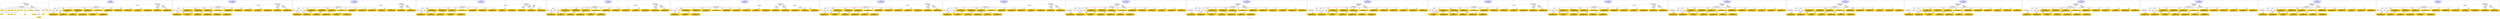 digraph n0 {
fontcolor="blue"
remincross="true"
label="s04-ima-artworks.xml"
subgraph cluster_0 {
label="1-correct model"
n2[style="filled",color="white",fillcolor="lightgray",label="CulturalHeritageObject1"];
n3[shape="plaintext",style="filled",fillcolor="gold",label="creationDate"];
n4[style="filled",color="white",fillcolor="lightgray",label="Person1"];
n5[shape="plaintext",style="filled",fillcolor="gold",label="galleryLabel"];
n6[shape="plaintext",style="filled",fillcolor="gold",label="dimensions"];
n7[shape="plaintext",style="filled",fillcolor="gold",label="materials"];
n8[shape="plaintext",style="filled",fillcolor="gold",label="creditLine"];
n9[shape="plaintext",style="filled",fillcolor="gold",label="provenance"];
n10[style="filled",color="white",fillcolor="lightgray",label="Concept1"];
n11[shape="plaintext",style="filled",fillcolor="gold",label="title"];
n12[shape="plaintext",style="filled",fillcolor="gold",label="accessionNumber"];
n13[style="filled",color="white",fillcolor="lightgray",label="CulturalHeritageObject2"];
n14[style="filled",color="white",fillcolor="lightgray",label="Document2"];
n15[shape="plaintext",style="filled",fillcolor="gold",label="relatedArtworksTitle"];
n16[style="filled",color="white",fillcolor="lightgray",label="Document1"];
n17[shape="plaintext",style="filled",fillcolor="gold",label="nationality"];
n18[shape="plaintext",style="filled",fillcolor="gold",label="birthDate"];
n19[shape="plaintext",style="filled",fillcolor="gold",label="deathDate"];
n20[shape="plaintext",style="filled",fillcolor="gold",label="artist"];
n21[style="filled",color="white",fillcolor="lightgray",label="EuropeanaAggregation1"];
n22[style="filled",color="white",fillcolor="lightgray",label="WebResource1"];
n23[shape="plaintext",style="filled",fillcolor="gold",label="imageURL"];
n24[shape="plaintext",style="filled",fillcolor="gold",label="values"];
n25[shape="plaintext",style="filled",fillcolor="gold",label="relatedArtworksURL"];
n26[shape="plaintext",style="filled",fillcolor="gold",label="sourceURL"];
}
subgraph cluster_1 {
label="candidate 0\nlink coherence:0.875\nnode coherence:0.875\nconfidence:0.46740872907936887\nmapping score:0.5455087920460642\ncost:23.99986\n-precision:0.54-recall:0.54"
n28[style="filled",color="white",fillcolor="lightgray",label="CulturalHeritageObject1"];
n29[style="filled",color="white",fillcolor="lightgray",label="Person1"];
n30[style="filled",color="white",fillcolor="lightgray",label="Person2"];
n31[style="filled",color="white",fillcolor="lightgray",label="Concept1"];
n32[style="filled",color="white",fillcolor="lightgray",label="Concept2"];
n33[style="filled",color="white",fillcolor="lightgray",label="EuropeanaAggregation1"];
n34[style="filled",color="white",fillcolor="lightgray",label="WebResource1"];
n35[style="filled",color="white",fillcolor="lightgray",label="WebResource2"];
n36[shape="plaintext",style="filled",fillcolor="gold",label="dimensions\n[CulturalHeritageObject,extent,0.68]\n[CulturalHeritageObject,provenance,0.14]\n[CulturalHeritageObject,accessionNumber,0.109]\n[Person,dateOfDeath,0.07]"];
n37[shape="plaintext",style="filled",fillcolor="gold",label="relatedArtworksTitle\n[CulturalHeritageObject,description,0.347]\n[CulturalHeritageObject,provenance,0.235]\n[Person,nameOfThePerson,0.223]\n[CulturalHeritageObject,title,0.195]"];
n38[shape="plaintext",style="filled",fillcolor="gold",label="materials\n[CulturalHeritageObject,medium,0.742]\n[Concept,prefLabel,0.147]\n[CulturalHeritageObject,provenance,0.08]\n[CulturalHeritageObject,description,0.03]"];
n39[shape="plaintext",style="filled",fillcolor="gold",label="values\n[CulturalHeritageObject,description,0.427]\n[CulturalHeritageObject,title,0.363]\n[Concept,prefLabel,0.117]\n[CulturalHeritageObject,provenance,0.094]"];
n40[shape="plaintext",style="filled",fillcolor="gold",label="accessionNumber\n[CulturalHeritageObject,extent,0.976]\n[CulturalHeritageObject,accessionNumber,0.024]"];
n41[shape="plaintext",style="filled",fillcolor="gold",label="relatedArtworksURL\n[WebResource,classLink,0.461]\n[CulturalHeritageObject,description,0.271]\n[CulturalHeritageObject,provenance,0.167]\n[CulturalHeritageObject,rights,0.101]"];
n42[shape="plaintext",style="filled",fillcolor="gold",label="title\n[CulturalHeritageObject,description,0.39]\n[CulturalHeritageObject,title,0.258]\n[CulturalHeritageObject,provenance,0.185]\n[Person,nameOfThePerson,0.167]"];
n43[shape="plaintext",style="filled",fillcolor="gold",label="deathDate\n[Person,dateOfDeath,0.541]\n[CulturalHeritageObject,created,0.265]\n[Person,dateOfBirth,0.134]\n[CulturalHeritageObject,provenance,0.06]"];
n44[shape="plaintext",style="filled",fillcolor="gold",label="artist\n[Person,nameOfThePerson,0.784]\n[CulturalHeritageObject,description,0.081]\n[CulturalHeritageObject,title,0.07]\n[CulturalHeritageObject,provenance,0.065]"];
n45[shape="plaintext",style="filled",fillcolor="gold",label="provenance\n[CulturalHeritageObject,provenance,0.453]\n[CulturalHeritageObject,description,0.326]\n[CulturalHeritageObject,title,0.127]\n[Person,nameOfThePerson,0.094]"];
n46[shape="plaintext",style="filled",fillcolor="gold",label="galleryLabel\n[CulturalHeritageObject,description,0.697]\n[CulturalHeritageObject,title,0.124]\n[CulturalHeritageObject,provenance,0.121]\n[Person,nameOfThePerson,0.059]"];
n47[shape="plaintext",style="filled",fillcolor="gold",label="creationDate\n[Person,dateOfDeath,0.335]\n[CulturalHeritageObject,created,0.306]\n[Person,dateOfBirth,0.216]\n[CulturalHeritageObject,description,0.143]"];
n48[shape="plaintext",style="filled",fillcolor="gold",label="imageURL\n[WebResource,classLink,0.931]\n[CulturalHeritageObject,description,0.047]\n[CulturalHeritageObject,extent,0.012]\n[Person,nameOfThePerson,0.009]"];
n49[shape="plaintext",style="filled",fillcolor="gold",label="birthDate\n[Person,dateOfBirth,0.525]\n[CulturalHeritageObject,created,0.28]\n[Person,dateOfDeath,0.168]\n[CulturalHeritageObject,description,0.027]"];
n50[shape="plaintext",style="filled",fillcolor="gold",label="creditLine\n[CulturalHeritageObject,provenance,0.671]\n[CulturalHeritageObject,description,0.155]\n[Person,nameOfThePerson,0.098]\n[CulturalHeritageObject,title,0.076]"];
n51[shape="plaintext",style="filled",fillcolor="gold",label="sourceURL\n[WebResource,classLink,0.473]\n[CulturalHeritageObject,description,0.271]\n[CulturalHeritageObject,provenance,0.153]\n[CulturalHeritageObject,rights,0.103]"];
n52[shape="plaintext",style="filled",fillcolor="gold",label="nationality\n[Person,countryAssociatedWithThePerson,0.749]\n[Concept,prefLabel,0.157]\n[Person,dateOfDeath,0.047]\n[Person,dateOfBirth,0.047]"];
}
subgraph cluster_2 {
label="candidate 1\nlink coherence:0.8695652173913043\nnode coherence:0.8695652173913043\nconfidence:0.4609735219597662\nmapping score:0.5513560503719255\ncost:22.99986\n-precision:0.48-recall:0.46"
n54[style="filled",color="white",fillcolor="lightgray",label="CulturalHeritageObject1"];
n55[style="filled",color="white",fillcolor="lightgray",label="Person1"];
n56[style="filled",color="white",fillcolor="lightgray",label="Person2"];
n57[style="filled",color="white",fillcolor="lightgray",label="Concept1"];
n58[style="filled",color="white",fillcolor="lightgray",label="EuropeanaAggregation1"];
n59[style="filled",color="white",fillcolor="lightgray",label="WebResource1"];
n60[style="filled",color="white",fillcolor="lightgray",label="WebResource2"];
n61[shape="plaintext",style="filled",fillcolor="gold",label="dimensions\n[CulturalHeritageObject,extent,0.68]\n[CulturalHeritageObject,provenance,0.14]\n[CulturalHeritageObject,accessionNumber,0.109]\n[Person,dateOfDeath,0.07]"];
n62[shape="plaintext",style="filled",fillcolor="gold",label="relatedArtworksTitle\n[CulturalHeritageObject,description,0.347]\n[CulturalHeritageObject,provenance,0.235]\n[Person,nameOfThePerson,0.223]\n[CulturalHeritageObject,title,0.195]"];
n63[shape="plaintext",style="filled",fillcolor="gold",label="materials\n[CulturalHeritageObject,medium,0.742]\n[Concept,prefLabel,0.147]\n[CulturalHeritageObject,provenance,0.08]\n[CulturalHeritageObject,description,0.03]"];
n64[shape="plaintext",style="filled",fillcolor="gold",label="accessionNumber\n[CulturalHeritageObject,extent,0.976]\n[CulturalHeritageObject,accessionNumber,0.024]"];
n65[shape="plaintext",style="filled",fillcolor="gold",label="relatedArtworksURL\n[WebResource,classLink,0.461]\n[CulturalHeritageObject,description,0.271]\n[CulturalHeritageObject,provenance,0.167]\n[CulturalHeritageObject,rights,0.101]"];
n66[shape="plaintext",style="filled",fillcolor="gold",label="title\n[CulturalHeritageObject,description,0.39]\n[CulturalHeritageObject,title,0.258]\n[CulturalHeritageObject,provenance,0.185]\n[Person,nameOfThePerson,0.167]"];
n67[shape="plaintext",style="filled",fillcolor="gold",label="nationality\n[Person,countryAssociatedWithThePerson,0.749]\n[Concept,prefLabel,0.157]\n[Person,dateOfDeath,0.047]\n[Person,dateOfBirth,0.047]"];
n68[shape="plaintext",style="filled",fillcolor="gold",label="artist\n[Person,nameOfThePerson,0.784]\n[CulturalHeritageObject,description,0.081]\n[CulturalHeritageObject,title,0.07]\n[CulturalHeritageObject,provenance,0.065]"];
n69[shape="plaintext",style="filled",fillcolor="gold",label="provenance\n[CulturalHeritageObject,provenance,0.453]\n[CulturalHeritageObject,description,0.326]\n[CulturalHeritageObject,title,0.127]\n[Person,nameOfThePerson,0.094]"];
n70[shape="plaintext",style="filled",fillcolor="gold",label="galleryLabel\n[CulturalHeritageObject,description,0.697]\n[CulturalHeritageObject,title,0.124]\n[CulturalHeritageObject,provenance,0.121]\n[Person,nameOfThePerson,0.059]"];
n71[shape="plaintext",style="filled",fillcolor="gold",label="creationDate\n[Person,dateOfDeath,0.335]\n[CulturalHeritageObject,created,0.306]\n[Person,dateOfBirth,0.216]\n[CulturalHeritageObject,description,0.143]"];
n72[shape="plaintext",style="filled",fillcolor="gold",label="imageURL\n[WebResource,classLink,0.931]\n[CulturalHeritageObject,description,0.047]\n[CulturalHeritageObject,extent,0.012]\n[Person,nameOfThePerson,0.009]"];
n73[shape="plaintext",style="filled",fillcolor="gold",label="birthDate\n[Person,dateOfBirth,0.525]\n[CulturalHeritageObject,created,0.28]\n[Person,dateOfDeath,0.168]\n[CulturalHeritageObject,description,0.027]"];
n74[shape="plaintext",style="filled",fillcolor="gold",label="creditLine\n[CulturalHeritageObject,provenance,0.671]\n[CulturalHeritageObject,description,0.155]\n[Person,nameOfThePerson,0.098]\n[CulturalHeritageObject,title,0.076]"];
n75[shape="plaintext",style="filled",fillcolor="gold",label="sourceURL\n[WebResource,classLink,0.473]\n[CulturalHeritageObject,description,0.271]\n[CulturalHeritageObject,provenance,0.153]\n[CulturalHeritageObject,rights,0.103]"];
n76[shape="plaintext",style="filled",fillcolor="gold",label="values\n[CulturalHeritageObject,description,0.427]\n[CulturalHeritageObject,title,0.363]\n[Concept,prefLabel,0.117]\n[CulturalHeritageObject,provenance,0.094]"];
n77[shape="plaintext",style="filled",fillcolor="gold",label="deathDate\n[Person,dateOfDeath,0.541]\n[CulturalHeritageObject,created,0.265]\n[Person,dateOfBirth,0.134]\n[CulturalHeritageObject,provenance,0.06]"];
}
subgraph cluster_3 {
label="candidate 10\nlink coherence:0.8333333333333334\nnode coherence:0.875\nconfidence:0.46740872907936887\nmapping score:0.5455087920460642\ncost:23.99988\n-precision:0.54-recall:0.54"
n79[style="filled",color="white",fillcolor="lightgray",label="CulturalHeritageObject1"];
n80[style="filled",color="white",fillcolor="lightgray",label="Person1"];
n81[style="filled",color="white",fillcolor="lightgray",label="Person2"];
n82[style="filled",color="white",fillcolor="lightgray",label="Concept1"];
n83[style="filled",color="white",fillcolor="lightgray",label="Concept2"];
n84[style="filled",color="white",fillcolor="lightgray",label="EuropeanaAggregation1"];
n85[style="filled",color="white",fillcolor="lightgray",label="WebResource1"];
n86[style="filled",color="white",fillcolor="lightgray",label="WebResource2"];
n87[shape="plaintext",style="filled",fillcolor="gold",label="dimensions\n[CulturalHeritageObject,extent,0.68]\n[CulturalHeritageObject,provenance,0.14]\n[CulturalHeritageObject,accessionNumber,0.109]\n[Person,dateOfDeath,0.07]"];
n88[shape="plaintext",style="filled",fillcolor="gold",label="relatedArtworksTitle\n[CulturalHeritageObject,description,0.347]\n[CulturalHeritageObject,provenance,0.235]\n[Person,nameOfThePerson,0.223]\n[CulturalHeritageObject,title,0.195]"];
n89[shape="plaintext",style="filled",fillcolor="gold",label="materials\n[CulturalHeritageObject,medium,0.742]\n[Concept,prefLabel,0.147]\n[CulturalHeritageObject,provenance,0.08]\n[CulturalHeritageObject,description,0.03]"];
n90[shape="plaintext",style="filled",fillcolor="gold",label="values\n[CulturalHeritageObject,description,0.427]\n[CulturalHeritageObject,title,0.363]\n[Concept,prefLabel,0.117]\n[CulturalHeritageObject,provenance,0.094]"];
n91[shape="plaintext",style="filled",fillcolor="gold",label="accessionNumber\n[CulturalHeritageObject,extent,0.976]\n[CulturalHeritageObject,accessionNumber,0.024]"];
n92[shape="plaintext",style="filled",fillcolor="gold",label="relatedArtworksURL\n[WebResource,classLink,0.461]\n[CulturalHeritageObject,description,0.271]\n[CulturalHeritageObject,provenance,0.167]\n[CulturalHeritageObject,rights,0.101]"];
n93[shape="plaintext",style="filled",fillcolor="gold",label="title\n[CulturalHeritageObject,description,0.39]\n[CulturalHeritageObject,title,0.258]\n[CulturalHeritageObject,provenance,0.185]\n[Person,nameOfThePerson,0.167]"];
n94[shape="plaintext",style="filled",fillcolor="gold",label="deathDate\n[Person,dateOfDeath,0.541]\n[CulturalHeritageObject,created,0.265]\n[Person,dateOfBirth,0.134]\n[CulturalHeritageObject,provenance,0.06]"];
n95[shape="plaintext",style="filled",fillcolor="gold",label="artist\n[Person,nameOfThePerson,0.784]\n[CulturalHeritageObject,description,0.081]\n[CulturalHeritageObject,title,0.07]\n[CulturalHeritageObject,provenance,0.065]"];
n96[shape="plaintext",style="filled",fillcolor="gold",label="provenance\n[CulturalHeritageObject,provenance,0.453]\n[CulturalHeritageObject,description,0.326]\n[CulturalHeritageObject,title,0.127]\n[Person,nameOfThePerson,0.094]"];
n97[shape="plaintext",style="filled",fillcolor="gold",label="galleryLabel\n[CulturalHeritageObject,description,0.697]\n[CulturalHeritageObject,title,0.124]\n[CulturalHeritageObject,provenance,0.121]\n[Person,nameOfThePerson,0.059]"];
n98[shape="plaintext",style="filled",fillcolor="gold",label="creationDate\n[Person,dateOfDeath,0.335]\n[CulturalHeritageObject,created,0.306]\n[Person,dateOfBirth,0.216]\n[CulturalHeritageObject,description,0.143]"];
n99[shape="plaintext",style="filled",fillcolor="gold",label="imageURL\n[WebResource,classLink,0.931]\n[CulturalHeritageObject,description,0.047]\n[CulturalHeritageObject,extent,0.012]\n[Person,nameOfThePerson,0.009]"];
n100[shape="plaintext",style="filled",fillcolor="gold",label="birthDate\n[Person,dateOfBirth,0.525]\n[CulturalHeritageObject,created,0.28]\n[Person,dateOfDeath,0.168]\n[CulturalHeritageObject,description,0.027]"];
n101[shape="plaintext",style="filled",fillcolor="gold",label="creditLine\n[CulturalHeritageObject,provenance,0.671]\n[CulturalHeritageObject,description,0.155]\n[Person,nameOfThePerson,0.098]\n[CulturalHeritageObject,title,0.076]"];
n102[shape="plaintext",style="filled",fillcolor="gold",label="sourceURL\n[WebResource,classLink,0.473]\n[CulturalHeritageObject,description,0.271]\n[CulturalHeritageObject,provenance,0.153]\n[CulturalHeritageObject,rights,0.103]"];
n103[shape="plaintext",style="filled",fillcolor="gold",label="nationality\n[Person,countryAssociatedWithThePerson,0.749]\n[Concept,prefLabel,0.157]\n[Person,dateOfDeath,0.047]\n[Person,dateOfBirth,0.047]"];
}
subgraph cluster_4 {
label="candidate 11\nlink coherence:0.8333333333333334\nnode coherence:0.875\nconfidence:0.46740872907936887\nmapping score:0.5455087920460642\ncost:123.009862\n-precision:0.54-recall:0.54"
n105[style="filled",color="white",fillcolor="lightgray",label="CulturalHeritageObject1"];
n106[style="filled",color="white",fillcolor="lightgray",label="Person1"];
n107[style="filled",color="white",fillcolor="lightgray",label="Concept1"];
n108[style="filled",color="white",fillcolor="lightgray",label="Concept2"];
n109[style="filled",color="white",fillcolor="lightgray",label="EuropeanaAggregation1"];
n110[style="filled",color="white",fillcolor="lightgray",label="WebResource1"];
n111[style="filled",color="white",fillcolor="lightgray",label="WebResource2"];
n112[style="filled",color="white",fillcolor="lightgray",label="Person2"];
n113[shape="plaintext",style="filled",fillcolor="gold",label="dimensions\n[CulturalHeritageObject,extent,0.68]\n[CulturalHeritageObject,provenance,0.14]\n[CulturalHeritageObject,accessionNumber,0.109]\n[Person,dateOfDeath,0.07]"];
n114[shape="plaintext",style="filled",fillcolor="gold",label="relatedArtworksTitle\n[CulturalHeritageObject,description,0.347]\n[CulturalHeritageObject,provenance,0.235]\n[Person,nameOfThePerson,0.223]\n[CulturalHeritageObject,title,0.195]"];
n115[shape="plaintext",style="filled",fillcolor="gold",label="materials\n[CulturalHeritageObject,medium,0.742]\n[Concept,prefLabel,0.147]\n[CulturalHeritageObject,provenance,0.08]\n[CulturalHeritageObject,description,0.03]"];
n116[shape="plaintext",style="filled",fillcolor="gold",label="values\n[CulturalHeritageObject,description,0.427]\n[CulturalHeritageObject,title,0.363]\n[Concept,prefLabel,0.117]\n[CulturalHeritageObject,provenance,0.094]"];
n117[shape="plaintext",style="filled",fillcolor="gold",label="accessionNumber\n[CulturalHeritageObject,extent,0.976]\n[CulturalHeritageObject,accessionNumber,0.024]"];
n118[shape="plaintext",style="filled",fillcolor="gold",label="relatedArtworksURL\n[WebResource,classLink,0.461]\n[CulturalHeritageObject,description,0.271]\n[CulturalHeritageObject,provenance,0.167]\n[CulturalHeritageObject,rights,0.101]"];
n119[shape="plaintext",style="filled",fillcolor="gold",label="title\n[CulturalHeritageObject,description,0.39]\n[CulturalHeritageObject,title,0.258]\n[CulturalHeritageObject,provenance,0.185]\n[Person,nameOfThePerson,0.167]"];
n120[shape="plaintext",style="filled",fillcolor="gold",label="deathDate\n[Person,dateOfDeath,0.541]\n[CulturalHeritageObject,created,0.265]\n[Person,dateOfBirth,0.134]\n[CulturalHeritageObject,provenance,0.06]"];
n121[shape="plaintext",style="filled",fillcolor="gold",label="artist\n[Person,nameOfThePerson,0.784]\n[CulturalHeritageObject,description,0.081]\n[CulturalHeritageObject,title,0.07]\n[CulturalHeritageObject,provenance,0.065]"];
n122[shape="plaintext",style="filled",fillcolor="gold",label="provenance\n[CulturalHeritageObject,provenance,0.453]\n[CulturalHeritageObject,description,0.326]\n[CulturalHeritageObject,title,0.127]\n[Person,nameOfThePerson,0.094]"];
n123[shape="plaintext",style="filled",fillcolor="gold",label="galleryLabel\n[CulturalHeritageObject,description,0.697]\n[CulturalHeritageObject,title,0.124]\n[CulturalHeritageObject,provenance,0.121]\n[Person,nameOfThePerson,0.059]"];
n124[shape="plaintext",style="filled",fillcolor="gold",label="creationDate\n[Person,dateOfDeath,0.335]\n[CulturalHeritageObject,created,0.306]\n[Person,dateOfBirth,0.216]\n[CulturalHeritageObject,description,0.143]"];
n125[shape="plaintext",style="filled",fillcolor="gold",label="imageURL\n[WebResource,classLink,0.931]\n[CulturalHeritageObject,description,0.047]\n[CulturalHeritageObject,extent,0.012]\n[Person,nameOfThePerson,0.009]"];
n126[shape="plaintext",style="filled",fillcolor="gold",label="birthDate\n[Person,dateOfBirth,0.525]\n[CulturalHeritageObject,created,0.28]\n[Person,dateOfDeath,0.168]\n[CulturalHeritageObject,description,0.027]"];
n127[shape="plaintext",style="filled",fillcolor="gold",label="creditLine\n[CulturalHeritageObject,provenance,0.671]\n[CulturalHeritageObject,description,0.155]\n[Person,nameOfThePerson,0.098]\n[CulturalHeritageObject,title,0.076]"];
n128[shape="plaintext",style="filled",fillcolor="gold",label="sourceURL\n[WebResource,classLink,0.473]\n[CulturalHeritageObject,description,0.271]\n[CulturalHeritageObject,provenance,0.153]\n[CulturalHeritageObject,rights,0.103]"];
n129[shape="plaintext",style="filled",fillcolor="gold",label="nationality\n[Person,countryAssociatedWithThePerson,0.749]\n[Concept,prefLabel,0.157]\n[Person,dateOfDeath,0.047]\n[Person,dateOfBirth,0.047]"];
}
subgraph cluster_5 {
label="candidate 12\nlink coherence:0.8333333333333334\nnode coherence:0.875\nconfidence:0.46740872907936887\nmapping score:0.5455087920460642\ncost:123.009892\n-precision:0.54-recall:0.54"
n131[style="filled",color="white",fillcolor="lightgray",label="CulturalHeritageObject1"];
n132[style="filled",color="white",fillcolor="lightgray",label="Person1"];
n133[style="filled",color="white",fillcolor="lightgray",label="Person2"];
n134[style="filled",color="white",fillcolor="lightgray",label="Concept1"];
n135[style="filled",color="white",fillcolor="lightgray",label="Concept2"];
n136[style="filled",color="white",fillcolor="lightgray",label="EuropeanaAggregation1"];
n137[style="filled",color="white",fillcolor="lightgray",label="WebResource2"];
n138[style="filled",color="white",fillcolor="lightgray",label="WebResource1"];
n139[shape="plaintext",style="filled",fillcolor="gold",label="dimensions\n[CulturalHeritageObject,extent,0.68]\n[CulturalHeritageObject,provenance,0.14]\n[CulturalHeritageObject,accessionNumber,0.109]\n[Person,dateOfDeath,0.07]"];
n140[shape="plaintext",style="filled",fillcolor="gold",label="relatedArtworksTitle\n[CulturalHeritageObject,description,0.347]\n[CulturalHeritageObject,provenance,0.235]\n[Person,nameOfThePerson,0.223]\n[CulturalHeritageObject,title,0.195]"];
n141[shape="plaintext",style="filled",fillcolor="gold",label="materials\n[CulturalHeritageObject,medium,0.742]\n[Concept,prefLabel,0.147]\n[CulturalHeritageObject,provenance,0.08]\n[CulturalHeritageObject,description,0.03]"];
n142[shape="plaintext",style="filled",fillcolor="gold",label="values\n[CulturalHeritageObject,description,0.427]\n[CulturalHeritageObject,title,0.363]\n[Concept,prefLabel,0.117]\n[CulturalHeritageObject,provenance,0.094]"];
n143[shape="plaintext",style="filled",fillcolor="gold",label="accessionNumber\n[CulturalHeritageObject,extent,0.976]\n[CulturalHeritageObject,accessionNumber,0.024]"];
n144[shape="plaintext",style="filled",fillcolor="gold",label="relatedArtworksURL\n[WebResource,classLink,0.461]\n[CulturalHeritageObject,description,0.271]\n[CulturalHeritageObject,provenance,0.167]\n[CulturalHeritageObject,rights,0.101]"];
n145[shape="plaintext",style="filled",fillcolor="gold",label="title\n[CulturalHeritageObject,description,0.39]\n[CulturalHeritageObject,title,0.258]\n[CulturalHeritageObject,provenance,0.185]\n[Person,nameOfThePerson,0.167]"];
n146[shape="plaintext",style="filled",fillcolor="gold",label="deathDate\n[Person,dateOfDeath,0.541]\n[CulturalHeritageObject,created,0.265]\n[Person,dateOfBirth,0.134]\n[CulturalHeritageObject,provenance,0.06]"];
n147[shape="plaintext",style="filled",fillcolor="gold",label="artist\n[Person,nameOfThePerson,0.784]\n[CulturalHeritageObject,description,0.081]\n[CulturalHeritageObject,title,0.07]\n[CulturalHeritageObject,provenance,0.065]"];
n148[shape="plaintext",style="filled",fillcolor="gold",label="provenance\n[CulturalHeritageObject,provenance,0.453]\n[CulturalHeritageObject,description,0.326]\n[CulturalHeritageObject,title,0.127]\n[Person,nameOfThePerson,0.094]"];
n149[shape="plaintext",style="filled",fillcolor="gold",label="galleryLabel\n[CulturalHeritageObject,description,0.697]\n[CulturalHeritageObject,title,0.124]\n[CulturalHeritageObject,provenance,0.121]\n[Person,nameOfThePerson,0.059]"];
n150[shape="plaintext",style="filled",fillcolor="gold",label="creationDate\n[Person,dateOfDeath,0.335]\n[CulturalHeritageObject,created,0.306]\n[Person,dateOfBirth,0.216]\n[CulturalHeritageObject,description,0.143]"];
n151[shape="plaintext",style="filled",fillcolor="gold",label="imageURL\n[WebResource,classLink,0.931]\n[CulturalHeritageObject,description,0.047]\n[CulturalHeritageObject,extent,0.012]\n[Person,nameOfThePerson,0.009]"];
n152[shape="plaintext",style="filled",fillcolor="gold",label="birthDate\n[Person,dateOfBirth,0.525]\n[CulturalHeritageObject,created,0.28]\n[Person,dateOfDeath,0.168]\n[CulturalHeritageObject,description,0.027]"];
n153[shape="plaintext",style="filled",fillcolor="gold",label="creditLine\n[CulturalHeritageObject,provenance,0.671]\n[CulturalHeritageObject,description,0.155]\n[Person,nameOfThePerson,0.098]\n[CulturalHeritageObject,title,0.076]"];
n154[shape="plaintext",style="filled",fillcolor="gold",label="sourceURL\n[WebResource,classLink,0.473]\n[CulturalHeritageObject,description,0.271]\n[CulturalHeritageObject,provenance,0.153]\n[CulturalHeritageObject,rights,0.103]"];
n155[shape="plaintext",style="filled",fillcolor="gold",label="nationality\n[Person,countryAssociatedWithThePerson,0.749]\n[Concept,prefLabel,0.157]\n[Person,dateOfDeath,0.047]\n[Person,dateOfBirth,0.047]"];
}
subgraph cluster_6 {
label="candidate 13\nlink coherence:0.8333333333333334\nnode coherence:0.875\nconfidence:0.46740872907936887\nmapping score:0.5455087920460642\ncost:123.009912\n-precision:0.5-recall:0.5"
n157[style="filled",color="white",fillcolor="lightgray",label="CulturalHeritageObject1"];
n158[style="filled",color="white",fillcolor="lightgray",label="Person2"];
n159[style="filled",color="white",fillcolor="lightgray",label="Concept1"];
n160[style="filled",color="white",fillcolor="lightgray",label="Concept2"];
n161[style="filled",color="white",fillcolor="lightgray",label="EuropeanaAggregation1"];
n162[style="filled",color="white",fillcolor="lightgray",label="WebResource1"];
n163[style="filled",color="white",fillcolor="lightgray",label="WebResource2"];
n164[style="filled",color="white",fillcolor="lightgray",label="Person1"];
n165[shape="plaintext",style="filled",fillcolor="gold",label="dimensions\n[CulturalHeritageObject,extent,0.68]\n[CulturalHeritageObject,provenance,0.14]\n[CulturalHeritageObject,accessionNumber,0.109]\n[Person,dateOfDeath,0.07]"];
n166[shape="plaintext",style="filled",fillcolor="gold",label="relatedArtworksTitle\n[CulturalHeritageObject,description,0.347]\n[CulturalHeritageObject,provenance,0.235]\n[Person,nameOfThePerson,0.223]\n[CulturalHeritageObject,title,0.195]"];
n167[shape="plaintext",style="filled",fillcolor="gold",label="materials\n[CulturalHeritageObject,medium,0.742]\n[Concept,prefLabel,0.147]\n[CulturalHeritageObject,provenance,0.08]\n[CulturalHeritageObject,description,0.03]"];
n168[shape="plaintext",style="filled",fillcolor="gold",label="values\n[CulturalHeritageObject,description,0.427]\n[CulturalHeritageObject,title,0.363]\n[Concept,prefLabel,0.117]\n[CulturalHeritageObject,provenance,0.094]"];
n169[shape="plaintext",style="filled",fillcolor="gold",label="accessionNumber\n[CulturalHeritageObject,extent,0.976]\n[CulturalHeritageObject,accessionNumber,0.024]"];
n170[shape="plaintext",style="filled",fillcolor="gold",label="relatedArtworksURL\n[WebResource,classLink,0.461]\n[CulturalHeritageObject,description,0.271]\n[CulturalHeritageObject,provenance,0.167]\n[CulturalHeritageObject,rights,0.101]"];
n171[shape="plaintext",style="filled",fillcolor="gold",label="title\n[CulturalHeritageObject,description,0.39]\n[CulturalHeritageObject,title,0.258]\n[CulturalHeritageObject,provenance,0.185]\n[Person,nameOfThePerson,0.167]"];
n172[shape="plaintext",style="filled",fillcolor="gold",label="deathDate\n[Person,dateOfDeath,0.541]\n[CulturalHeritageObject,created,0.265]\n[Person,dateOfBirth,0.134]\n[CulturalHeritageObject,provenance,0.06]"];
n173[shape="plaintext",style="filled",fillcolor="gold",label="artist\n[Person,nameOfThePerson,0.784]\n[CulturalHeritageObject,description,0.081]\n[CulturalHeritageObject,title,0.07]\n[CulturalHeritageObject,provenance,0.065]"];
n174[shape="plaintext",style="filled",fillcolor="gold",label="provenance\n[CulturalHeritageObject,provenance,0.453]\n[CulturalHeritageObject,description,0.326]\n[CulturalHeritageObject,title,0.127]\n[Person,nameOfThePerson,0.094]"];
n175[shape="plaintext",style="filled",fillcolor="gold",label="galleryLabel\n[CulturalHeritageObject,description,0.697]\n[CulturalHeritageObject,title,0.124]\n[CulturalHeritageObject,provenance,0.121]\n[Person,nameOfThePerson,0.059]"];
n176[shape="plaintext",style="filled",fillcolor="gold",label="creationDate\n[Person,dateOfDeath,0.335]\n[CulturalHeritageObject,created,0.306]\n[Person,dateOfBirth,0.216]\n[CulturalHeritageObject,description,0.143]"];
n177[shape="plaintext",style="filled",fillcolor="gold",label="imageURL\n[WebResource,classLink,0.931]\n[CulturalHeritageObject,description,0.047]\n[CulturalHeritageObject,extent,0.012]\n[Person,nameOfThePerson,0.009]"];
n178[shape="plaintext",style="filled",fillcolor="gold",label="birthDate\n[Person,dateOfBirth,0.525]\n[CulturalHeritageObject,created,0.28]\n[Person,dateOfDeath,0.168]\n[CulturalHeritageObject,description,0.027]"];
n179[shape="plaintext",style="filled",fillcolor="gold",label="creditLine\n[CulturalHeritageObject,provenance,0.671]\n[CulturalHeritageObject,description,0.155]\n[Person,nameOfThePerson,0.098]\n[CulturalHeritageObject,title,0.076]"];
n180[shape="plaintext",style="filled",fillcolor="gold",label="sourceURL\n[WebResource,classLink,0.473]\n[CulturalHeritageObject,description,0.271]\n[CulturalHeritageObject,provenance,0.153]\n[CulturalHeritageObject,rights,0.103]"];
n181[shape="plaintext",style="filled",fillcolor="gold",label="nationality\n[Person,countryAssociatedWithThePerson,0.749]\n[Concept,prefLabel,0.157]\n[Person,dateOfDeath,0.047]\n[Person,dateOfBirth,0.047]"];
}
subgraph cluster_7 {
label="candidate 14\nlink coherence:0.8333333333333334\nnode coherence:0.8695652173913043\nconfidence:0.4609735219597662\nmapping score:0.5513560503719255\ncost:23.99986\n-precision:0.46-recall:0.46"
n183[style="filled",color="white",fillcolor="lightgray",label="CulturalHeritageObject1"];
n184[style="filled",color="white",fillcolor="lightgray",label="Person1"];
n185[style="filled",color="white",fillcolor="lightgray",label="Person2"];
n186[style="filled",color="white",fillcolor="lightgray",label="Place1"];
n187[style="filled",color="white",fillcolor="lightgray",label="Concept1"];
n188[style="filled",color="white",fillcolor="lightgray",label="EuropeanaAggregation1"];
n189[style="filled",color="white",fillcolor="lightgray",label="WebResource1"];
n190[style="filled",color="white",fillcolor="lightgray",label="WebResource2"];
n191[shape="plaintext",style="filled",fillcolor="gold",label="dimensions\n[CulturalHeritageObject,extent,0.68]\n[CulturalHeritageObject,provenance,0.14]\n[CulturalHeritageObject,accessionNumber,0.109]\n[Person,dateOfDeath,0.07]"];
n192[shape="plaintext",style="filled",fillcolor="gold",label="relatedArtworksTitle\n[CulturalHeritageObject,description,0.347]\n[CulturalHeritageObject,provenance,0.235]\n[Person,nameOfThePerson,0.223]\n[CulturalHeritageObject,title,0.195]"];
n193[shape="plaintext",style="filled",fillcolor="gold",label="materials\n[CulturalHeritageObject,medium,0.742]\n[Concept,prefLabel,0.147]\n[CulturalHeritageObject,provenance,0.08]\n[CulturalHeritageObject,description,0.03]"];
n194[shape="plaintext",style="filled",fillcolor="gold",label="accessionNumber\n[CulturalHeritageObject,extent,0.976]\n[CulturalHeritageObject,accessionNumber,0.024]"];
n195[shape="plaintext",style="filled",fillcolor="gold",label="relatedArtworksURL\n[WebResource,classLink,0.461]\n[CulturalHeritageObject,description,0.271]\n[CulturalHeritageObject,provenance,0.167]\n[CulturalHeritageObject,rights,0.101]"];
n196[shape="plaintext",style="filled",fillcolor="gold",label="title\n[CulturalHeritageObject,description,0.39]\n[CulturalHeritageObject,title,0.258]\n[CulturalHeritageObject,provenance,0.185]\n[Person,nameOfThePerson,0.167]"];
n197[shape="plaintext",style="filled",fillcolor="gold",label="nationality\n[Person,countryAssociatedWithThePerson,0.749]\n[Concept,prefLabel,0.157]\n[Person,dateOfDeath,0.047]\n[Person,dateOfBirth,0.047]"];
n198[shape="plaintext",style="filled",fillcolor="gold",label="artist\n[Person,nameOfThePerson,0.784]\n[CulturalHeritageObject,description,0.081]\n[CulturalHeritageObject,title,0.07]\n[CulturalHeritageObject,provenance,0.065]"];
n199[shape="plaintext",style="filled",fillcolor="gold",label="provenance\n[CulturalHeritageObject,provenance,0.453]\n[CulturalHeritageObject,description,0.326]\n[CulturalHeritageObject,title,0.127]\n[Person,nameOfThePerson,0.094]"];
n200[shape="plaintext",style="filled",fillcolor="gold",label="galleryLabel\n[CulturalHeritageObject,description,0.697]\n[CulturalHeritageObject,title,0.124]\n[CulturalHeritageObject,provenance,0.121]\n[Person,nameOfThePerson,0.059]"];
n201[shape="plaintext",style="filled",fillcolor="gold",label="creationDate\n[Person,dateOfDeath,0.335]\n[CulturalHeritageObject,created,0.306]\n[Person,dateOfBirth,0.216]\n[CulturalHeritageObject,description,0.143]"];
n202[shape="plaintext",style="filled",fillcolor="gold",label="imageURL\n[WebResource,classLink,0.931]\n[CulturalHeritageObject,description,0.047]\n[CulturalHeritageObject,extent,0.012]\n[Person,nameOfThePerson,0.009]"];
n203[shape="plaintext",style="filled",fillcolor="gold",label="birthDate\n[Person,dateOfBirth,0.525]\n[CulturalHeritageObject,created,0.28]\n[Person,dateOfDeath,0.168]\n[CulturalHeritageObject,description,0.027]"];
n204[shape="plaintext",style="filled",fillcolor="gold",label="creditLine\n[CulturalHeritageObject,provenance,0.671]\n[CulturalHeritageObject,description,0.155]\n[Person,nameOfThePerson,0.098]\n[CulturalHeritageObject,title,0.076]"];
n205[shape="plaintext",style="filled",fillcolor="gold",label="sourceURL\n[WebResource,classLink,0.473]\n[CulturalHeritageObject,description,0.271]\n[CulturalHeritageObject,provenance,0.153]\n[CulturalHeritageObject,rights,0.103]"];
n206[shape="plaintext",style="filled",fillcolor="gold",label="values\n[CulturalHeritageObject,description,0.427]\n[CulturalHeritageObject,title,0.363]\n[Concept,prefLabel,0.117]\n[CulturalHeritageObject,provenance,0.094]"];
n207[shape="plaintext",style="filled",fillcolor="gold",label="deathDate\n[Person,dateOfDeath,0.541]\n[CulturalHeritageObject,created,0.265]\n[Person,dateOfBirth,0.134]\n[CulturalHeritageObject,provenance,0.06]"];
}
subgraph cluster_8 {
label="candidate 15\nlink coherence:0.8333333333333334\nnode coherence:0.8695652173913043\nconfidence:0.4609735219597662\nmapping score:0.5513560503719255\ncost:23.99988\n-precision:0.5-recall:0.5"
n209[style="filled",color="white",fillcolor="lightgray",label="CulturalHeritageObject1"];
n210[style="filled",color="white",fillcolor="lightgray",label="Person1"];
n211[style="filled",color="white",fillcolor="lightgray",label="Person2"];
n212[style="filled",color="white",fillcolor="lightgray",label="Place1"];
n213[style="filled",color="white",fillcolor="lightgray",label="Concept2"];
n214[style="filled",color="white",fillcolor="lightgray",label="EuropeanaAggregation1"];
n215[style="filled",color="white",fillcolor="lightgray",label="WebResource1"];
n216[style="filled",color="white",fillcolor="lightgray",label="WebResource2"];
n217[shape="plaintext",style="filled",fillcolor="gold",label="dimensions\n[CulturalHeritageObject,extent,0.68]\n[CulturalHeritageObject,provenance,0.14]\n[CulturalHeritageObject,accessionNumber,0.109]\n[Person,dateOfDeath,0.07]"];
n218[shape="plaintext",style="filled",fillcolor="gold",label="relatedArtworksTitle\n[CulturalHeritageObject,description,0.347]\n[CulturalHeritageObject,provenance,0.235]\n[Person,nameOfThePerson,0.223]\n[CulturalHeritageObject,title,0.195]"];
n219[shape="plaintext",style="filled",fillcolor="gold",label="materials\n[CulturalHeritageObject,medium,0.742]\n[Concept,prefLabel,0.147]\n[CulturalHeritageObject,provenance,0.08]\n[CulturalHeritageObject,description,0.03]"];
n220[shape="plaintext",style="filled",fillcolor="gold",label="values\n[CulturalHeritageObject,description,0.427]\n[CulturalHeritageObject,title,0.363]\n[Concept,prefLabel,0.117]\n[CulturalHeritageObject,provenance,0.094]"];
n221[shape="plaintext",style="filled",fillcolor="gold",label="accessionNumber\n[CulturalHeritageObject,extent,0.976]\n[CulturalHeritageObject,accessionNumber,0.024]"];
n222[shape="plaintext",style="filled",fillcolor="gold",label="relatedArtworksURL\n[WebResource,classLink,0.461]\n[CulturalHeritageObject,description,0.271]\n[CulturalHeritageObject,provenance,0.167]\n[CulturalHeritageObject,rights,0.101]"];
n223[shape="plaintext",style="filled",fillcolor="gold",label="title\n[CulturalHeritageObject,description,0.39]\n[CulturalHeritageObject,title,0.258]\n[CulturalHeritageObject,provenance,0.185]\n[Person,nameOfThePerson,0.167]"];
n224[shape="plaintext",style="filled",fillcolor="gold",label="nationality\n[Person,countryAssociatedWithThePerson,0.749]\n[Concept,prefLabel,0.157]\n[Person,dateOfDeath,0.047]\n[Person,dateOfBirth,0.047]"];
n225[shape="plaintext",style="filled",fillcolor="gold",label="artist\n[Person,nameOfThePerson,0.784]\n[CulturalHeritageObject,description,0.081]\n[CulturalHeritageObject,title,0.07]\n[CulturalHeritageObject,provenance,0.065]"];
n226[shape="plaintext",style="filled",fillcolor="gold",label="provenance\n[CulturalHeritageObject,provenance,0.453]\n[CulturalHeritageObject,description,0.326]\n[CulturalHeritageObject,title,0.127]\n[Person,nameOfThePerson,0.094]"];
n227[shape="plaintext",style="filled",fillcolor="gold",label="galleryLabel\n[CulturalHeritageObject,description,0.697]\n[CulturalHeritageObject,title,0.124]\n[CulturalHeritageObject,provenance,0.121]\n[Person,nameOfThePerson,0.059]"];
n228[shape="plaintext",style="filled",fillcolor="gold",label="creationDate\n[Person,dateOfDeath,0.335]\n[CulturalHeritageObject,created,0.306]\n[Person,dateOfBirth,0.216]\n[CulturalHeritageObject,description,0.143]"];
n229[shape="plaintext",style="filled",fillcolor="gold",label="imageURL\n[WebResource,classLink,0.931]\n[CulturalHeritageObject,description,0.047]\n[CulturalHeritageObject,extent,0.012]\n[Person,nameOfThePerson,0.009]"];
n230[shape="plaintext",style="filled",fillcolor="gold",label="birthDate\n[Person,dateOfBirth,0.525]\n[CulturalHeritageObject,created,0.28]\n[Person,dateOfDeath,0.168]\n[CulturalHeritageObject,description,0.027]"];
n231[shape="plaintext",style="filled",fillcolor="gold",label="creditLine\n[CulturalHeritageObject,provenance,0.671]\n[CulturalHeritageObject,description,0.155]\n[Person,nameOfThePerson,0.098]\n[CulturalHeritageObject,title,0.076]"];
n232[shape="plaintext",style="filled",fillcolor="gold",label="sourceURL\n[WebResource,classLink,0.473]\n[CulturalHeritageObject,description,0.271]\n[CulturalHeritageObject,provenance,0.153]\n[CulturalHeritageObject,rights,0.103]"];
n233[shape="plaintext",style="filled",fillcolor="gold",label="deathDate\n[Person,dateOfDeath,0.541]\n[CulturalHeritageObject,created,0.265]\n[Person,dateOfBirth,0.134]\n[CulturalHeritageObject,provenance,0.06]"];
}
subgraph cluster_9 {
label="candidate 16\nlink coherence:0.8333333333333334\nnode coherence:0.8695652173913043\nconfidence:0.4491152252327446\nmapping score:0.5474032847962517\ncost:122.99989\n-precision:0.54-recall:0.54"
n235[style="filled",color="white",fillcolor="lightgray",label="CulturalHeritageObject1"];
n236[style="filled",color="white",fillcolor="lightgray",label="CulturalHeritageObject2"];
n237[style="filled",color="white",fillcolor="lightgray",label="Person1"];
n238[style="filled",color="white",fillcolor="lightgray",label="Person2"];
n239[style="filled",color="white",fillcolor="lightgray",label="Place1"];
n240[style="filled",color="white",fillcolor="lightgray",label="Concept2"];
n241[style="filled",color="white",fillcolor="lightgray",label="EuropeanaAggregation1"];
n242[style="filled",color="white",fillcolor="lightgray",label="WebResource1"];
n243[shape="plaintext",style="filled",fillcolor="gold",label="dimensions\n[CulturalHeritageObject,extent,0.68]\n[CulturalHeritageObject,provenance,0.14]\n[CulturalHeritageObject,accessionNumber,0.109]\n[Person,dateOfDeath,0.07]"];
n244[shape="plaintext",style="filled",fillcolor="gold",label="relatedArtworksTitle\n[CulturalHeritageObject,description,0.347]\n[CulturalHeritageObject,provenance,0.235]\n[Person,nameOfThePerson,0.223]\n[CulturalHeritageObject,title,0.195]"];
n245[shape="plaintext",style="filled",fillcolor="gold",label="materials\n[CulturalHeritageObject,medium,0.742]\n[Concept,prefLabel,0.147]\n[CulturalHeritageObject,provenance,0.08]\n[CulturalHeritageObject,description,0.03]"];
n246[shape="plaintext",style="filled",fillcolor="gold",label="values\n[CulturalHeritageObject,description,0.427]\n[CulturalHeritageObject,title,0.363]\n[Concept,prefLabel,0.117]\n[CulturalHeritageObject,provenance,0.094]"];
n247[shape="plaintext",style="filled",fillcolor="gold",label="accessionNumber\n[CulturalHeritageObject,extent,0.976]\n[CulturalHeritageObject,accessionNumber,0.024]"];
n248[shape="plaintext",style="filled",fillcolor="gold",label="relatedArtworksURL\n[WebResource,classLink,0.461]\n[CulturalHeritageObject,description,0.271]\n[CulturalHeritageObject,provenance,0.167]\n[CulturalHeritageObject,rights,0.101]"];
n249[shape="plaintext",style="filled",fillcolor="gold",label="title\n[CulturalHeritageObject,description,0.39]\n[CulturalHeritageObject,title,0.258]\n[CulturalHeritageObject,provenance,0.185]\n[Person,nameOfThePerson,0.167]"];
n250[shape="plaintext",style="filled",fillcolor="gold",label="nationality\n[Person,countryAssociatedWithThePerson,0.749]\n[Concept,prefLabel,0.157]\n[Person,dateOfDeath,0.047]\n[Person,dateOfBirth,0.047]"];
n251[shape="plaintext",style="filled",fillcolor="gold",label="artist\n[Person,nameOfThePerson,0.784]\n[CulturalHeritageObject,description,0.081]\n[CulturalHeritageObject,title,0.07]\n[CulturalHeritageObject,provenance,0.065]"];
n252[shape="plaintext",style="filled",fillcolor="gold",label="provenance\n[CulturalHeritageObject,provenance,0.453]\n[CulturalHeritageObject,description,0.326]\n[CulturalHeritageObject,title,0.127]\n[Person,nameOfThePerson,0.094]"];
n253[shape="plaintext",style="filled",fillcolor="gold",label="galleryLabel\n[CulturalHeritageObject,description,0.697]\n[CulturalHeritageObject,title,0.124]\n[CulturalHeritageObject,provenance,0.121]\n[Person,nameOfThePerson,0.059]"];
n254[shape="plaintext",style="filled",fillcolor="gold",label="creationDate\n[Person,dateOfDeath,0.335]\n[CulturalHeritageObject,created,0.306]\n[Person,dateOfBirth,0.216]\n[CulturalHeritageObject,description,0.143]"];
n255[shape="plaintext",style="filled",fillcolor="gold",label="imageURL\n[WebResource,classLink,0.931]\n[CulturalHeritageObject,description,0.047]\n[CulturalHeritageObject,extent,0.012]\n[Person,nameOfThePerson,0.009]"];
n256[shape="plaintext",style="filled",fillcolor="gold",label="sourceURL\n[WebResource,classLink,0.473]\n[CulturalHeritageObject,description,0.271]\n[CulturalHeritageObject,provenance,0.153]\n[CulturalHeritageObject,rights,0.103]"];
n257[shape="plaintext",style="filled",fillcolor="gold",label="birthDate\n[Person,dateOfBirth,0.525]\n[CulturalHeritageObject,created,0.28]\n[Person,dateOfDeath,0.168]\n[CulturalHeritageObject,description,0.027]"];
n258[shape="plaintext",style="filled",fillcolor="gold",label="creditLine\n[CulturalHeritageObject,provenance,0.671]\n[CulturalHeritageObject,description,0.155]\n[Person,nameOfThePerson,0.098]\n[CulturalHeritageObject,title,0.076]"];
n259[shape="plaintext",style="filled",fillcolor="gold",label="deathDate\n[Person,dateOfDeath,0.541]\n[CulturalHeritageObject,created,0.265]\n[Person,dateOfBirth,0.134]\n[CulturalHeritageObject,provenance,0.06]"];
}
subgraph cluster_10 {
label="candidate 17\nlink coherence:0.8333333333333334\nnode coherence:0.8695652173913043\nconfidence:0.4421749862445732\nmapping score:0.5450898718001944\ncost:122.99989\n-precision:0.54-recall:0.54"
n261[style="filled",color="white",fillcolor="lightgray",label="CulturalHeritageObject1"];
n262[style="filled",color="white",fillcolor="lightgray",label="CulturalHeritageObject2"];
n263[style="filled",color="white",fillcolor="lightgray",label="Person1"];
n264[style="filled",color="white",fillcolor="lightgray",label="Person2"];
n265[style="filled",color="white",fillcolor="lightgray",label="Place1"];
n266[style="filled",color="white",fillcolor="lightgray",label="Concept2"];
n267[style="filled",color="white",fillcolor="lightgray",label="EuropeanaAggregation1"];
n268[style="filled",color="white",fillcolor="lightgray",label="WebResource1"];
n269[shape="plaintext",style="filled",fillcolor="gold",label="dimensions\n[CulturalHeritageObject,extent,0.68]\n[CulturalHeritageObject,provenance,0.14]\n[CulturalHeritageObject,accessionNumber,0.109]\n[Person,dateOfDeath,0.07]"];
n270[shape="plaintext",style="filled",fillcolor="gold",label="relatedArtworksTitle\n[CulturalHeritageObject,description,0.347]\n[CulturalHeritageObject,provenance,0.235]\n[Person,nameOfThePerson,0.223]\n[CulturalHeritageObject,title,0.195]"];
n271[shape="plaintext",style="filled",fillcolor="gold",label="materials\n[CulturalHeritageObject,medium,0.742]\n[Concept,prefLabel,0.147]\n[CulturalHeritageObject,provenance,0.08]\n[CulturalHeritageObject,description,0.03]"];
n272[shape="plaintext",style="filled",fillcolor="gold",label="values\n[CulturalHeritageObject,description,0.427]\n[CulturalHeritageObject,title,0.363]\n[Concept,prefLabel,0.117]\n[CulturalHeritageObject,provenance,0.094]"];
n273[shape="plaintext",style="filled",fillcolor="gold",label="accessionNumber\n[CulturalHeritageObject,extent,0.976]\n[CulturalHeritageObject,accessionNumber,0.024]"];
n274[shape="plaintext",style="filled",fillcolor="gold",label="relatedArtworksURL\n[WebResource,classLink,0.461]\n[CulturalHeritageObject,description,0.271]\n[CulturalHeritageObject,provenance,0.167]\n[CulturalHeritageObject,rights,0.101]"];
n275[shape="plaintext",style="filled",fillcolor="gold",label="title\n[CulturalHeritageObject,description,0.39]\n[CulturalHeritageObject,title,0.258]\n[CulturalHeritageObject,provenance,0.185]\n[Person,nameOfThePerson,0.167]"];
n276[shape="plaintext",style="filled",fillcolor="gold",label="nationality\n[Person,countryAssociatedWithThePerson,0.749]\n[Concept,prefLabel,0.157]\n[Person,dateOfDeath,0.047]\n[Person,dateOfBirth,0.047]"];
n277[shape="plaintext",style="filled",fillcolor="gold",label="sourceURL\n[WebResource,classLink,0.473]\n[CulturalHeritageObject,description,0.271]\n[CulturalHeritageObject,provenance,0.153]\n[CulturalHeritageObject,rights,0.103]"];
n278[shape="plaintext",style="filled",fillcolor="gold",label="artist\n[Person,nameOfThePerson,0.784]\n[CulturalHeritageObject,description,0.081]\n[CulturalHeritageObject,title,0.07]\n[CulturalHeritageObject,provenance,0.065]"];
n279[shape="plaintext",style="filled",fillcolor="gold",label="provenance\n[CulturalHeritageObject,provenance,0.453]\n[CulturalHeritageObject,description,0.326]\n[CulturalHeritageObject,title,0.127]\n[Person,nameOfThePerson,0.094]"];
n280[shape="plaintext",style="filled",fillcolor="gold",label="galleryLabel\n[CulturalHeritageObject,description,0.697]\n[CulturalHeritageObject,title,0.124]\n[CulturalHeritageObject,provenance,0.121]\n[Person,nameOfThePerson,0.059]"];
n281[shape="plaintext",style="filled",fillcolor="gold",label="creationDate\n[Person,dateOfDeath,0.335]\n[CulturalHeritageObject,created,0.306]\n[Person,dateOfBirth,0.216]\n[CulturalHeritageObject,description,0.143]"];
n282[shape="plaintext",style="filled",fillcolor="gold",label="imageURL\n[WebResource,classLink,0.931]\n[CulturalHeritageObject,description,0.047]\n[CulturalHeritageObject,extent,0.012]\n[Person,nameOfThePerson,0.009]"];
n283[shape="plaintext",style="filled",fillcolor="gold",label="birthDate\n[Person,dateOfBirth,0.525]\n[CulturalHeritageObject,created,0.28]\n[Person,dateOfDeath,0.168]\n[CulturalHeritageObject,description,0.027]"];
n284[shape="plaintext",style="filled",fillcolor="gold",label="creditLine\n[CulturalHeritageObject,provenance,0.671]\n[CulturalHeritageObject,description,0.155]\n[Person,nameOfThePerson,0.098]\n[CulturalHeritageObject,title,0.076]"];
n285[shape="plaintext",style="filled",fillcolor="gold",label="deathDate\n[Person,dateOfDeath,0.541]\n[CulturalHeritageObject,created,0.265]\n[Person,dateOfBirth,0.134]\n[CulturalHeritageObject,provenance,0.06]"];
}
subgraph cluster_11 {
label="candidate 18\nlink coherence:0.8333333333333334\nnode coherence:0.8695652173913043\nconfidence:0.4392306816778707\nmapping score:0.544108436944627\ncost:122.99989\n-precision:0.54-recall:0.54"
n287[style="filled",color="white",fillcolor="lightgray",label="CulturalHeritageObject1"];
n288[style="filled",color="white",fillcolor="lightgray",label="CulturalHeritageObject2"];
n289[style="filled",color="white",fillcolor="lightgray",label="Person1"];
n290[style="filled",color="white",fillcolor="lightgray",label="Person2"];
n291[style="filled",color="white",fillcolor="lightgray",label="Place1"];
n292[style="filled",color="white",fillcolor="lightgray",label="Concept2"];
n293[style="filled",color="white",fillcolor="lightgray",label="EuropeanaAggregation1"];
n294[style="filled",color="white",fillcolor="lightgray",label="WebResource1"];
n295[shape="plaintext",style="filled",fillcolor="gold",label="dimensions\n[CulturalHeritageObject,extent,0.68]\n[CulturalHeritageObject,provenance,0.14]\n[CulturalHeritageObject,accessionNumber,0.109]\n[Person,dateOfDeath,0.07]"];
n296[shape="plaintext",style="filled",fillcolor="gold",label="relatedArtworksTitle\n[CulturalHeritageObject,description,0.347]\n[CulturalHeritageObject,provenance,0.235]\n[Person,nameOfThePerson,0.223]\n[CulturalHeritageObject,title,0.195]"];
n297[shape="plaintext",style="filled",fillcolor="gold",label="materials\n[CulturalHeritageObject,medium,0.742]\n[Concept,prefLabel,0.147]\n[CulturalHeritageObject,provenance,0.08]\n[CulturalHeritageObject,description,0.03]"];
n298[shape="plaintext",style="filled",fillcolor="gold",label="values\n[CulturalHeritageObject,description,0.427]\n[CulturalHeritageObject,title,0.363]\n[Concept,prefLabel,0.117]\n[CulturalHeritageObject,provenance,0.094]"];
n299[shape="plaintext",style="filled",fillcolor="gold",label="accessionNumber\n[CulturalHeritageObject,extent,0.976]\n[CulturalHeritageObject,accessionNumber,0.024]"];
n300[shape="plaintext",style="filled",fillcolor="gold",label="relatedArtworksURL\n[WebResource,classLink,0.461]\n[CulturalHeritageObject,description,0.271]\n[CulturalHeritageObject,provenance,0.167]\n[CulturalHeritageObject,rights,0.101]"];
n301[shape="plaintext",style="filled",fillcolor="gold",label="title\n[CulturalHeritageObject,description,0.39]\n[CulturalHeritageObject,title,0.258]\n[CulturalHeritageObject,provenance,0.185]\n[Person,nameOfThePerson,0.167]"];
n302[shape="plaintext",style="filled",fillcolor="gold",label="nationality\n[Person,countryAssociatedWithThePerson,0.749]\n[Concept,prefLabel,0.157]\n[Person,dateOfDeath,0.047]\n[Person,dateOfBirth,0.047]"];
n303[shape="plaintext",style="filled",fillcolor="gold",label="sourceURL\n[WebResource,classLink,0.473]\n[CulturalHeritageObject,description,0.271]\n[CulturalHeritageObject,provenance,0.153]\n[CulturalHeritageObject,rights,0.103]"];
n304[shape="plaintext",style="filled",fillcolor="gold",label="artist\n[Person,nameOfThePerson,0.784]\n[CulturalHeritageObject,description,0.081]\n[CulturalHeritageObject,title,0.07]\n[CulturalHeritageObject,provenance,0.065]"];
n305[shape="plaintext",style="filled",fillcolor="gold",label="provenance\n[CulturalHeritageObject,provenance,0.453]\n[CulturalHeritageObject,description,0.326]\n[CulturalHeritageObject,title,0.127]\n[Person,nameOfThePerson,0.094]"];
n306[shape="plaintext",style="filled",fillcolor="gold",label="galleryLabel\n[CulturalHeritageObject,description,0.697]\n[CulturalHeritageObject,title,0.124]\n[CulturalHeritageObject,provenance,0.121]\n[Person,nameOfThePerson,0.059]"];
n307[shape="plaintext",style="filled",fillcolor="gold",label="creationDate\n[Person,dateOfDeath,0.335]\n[CulturalHeritageObject,created,0.306]\n[Person,dateOfBirth,0.216]\n[CulturalHeritageObject,description,0.143]"];
n308[shape="plaintext",style="filled",fillcolor="gold",label="imageURL\n[WebResource,classLink,0.931]\n[CulturalHeritageObject,description,0.047]\n[CulturalHeritageObject,extent,0.012]\n[Person,nameOfThePerson,0.009]"];
n309[shape="plaintext",style="filled",fillcolor="gold",label="birthDate\n[Person,dateOfBirth,0.525]\n[CulturalHeritageObject,created,0.28]\n[Person,dateOfDeath,0.168]\n[CulturalHeritageObject,description,0.027]"];
n310[shape="plaintext",style="filled",fillcolor="gold",label="creditLine\n[CulturalHeritageObject,provenance,0.671]\n[CulturalHeritageObject,description,0.155]\n[Person,nameOfThePerson,0.098]\n[CulturalHeritageObject,title,0.076]"];
n311[shape="plaintext",style="filled",fillcolor="gold",label="deathDate\n[Person,dateOfDeath,0.541]\n[CulturalHeritageObject,created,0.265]\n[Person,dateOfBirth,0.134]\n[CulturalHeritageObject,provenance,0.06]"];
}
subgraph cluster_12 {
label="candidate 19\nlink coherence:0.8260869565217391\nnode coherence:0.8260869565217391\nconfidence:0.5022297849972809\nmapping score:0.5506153844279086\ncost:22.99986\n-precision:0.57-recall:0.54"
n313[style="filled",color="white",fillcolor="lightgray",label="CulturalHeritageObject1"];
n314[style="filled",color="white",fillcolor="lightgray",label="Person1"];
n315[style="filled",color="white",fillcolor="lightgray",label="Person2"];
n316[style="filled",color="white",fillcolor="lightgray",label="Concept1"];
n317[style="filled",color="white",fillcolor="lightgray",label="EuropeanaAggregation1"];
n318[style="filled",color="white",fillcolor="lightgray",label="WebResource1"];
n319[style="filled",color="white",fillcolor="lightgray",label="WebResource2"];
n320[shape="plaintext",style="filled",fillcolor="gold",label="dimensions\n[CulturalHeritageObject,extent,0.68]\n[CulturalHeritageObject,provenance,0.14]\n[CulturalHeritageObject,accessionNumber,0.109]\n[Person,dateOfDeath,0.07]"];
n321[shape="plaintext",style="filled",fillcolor="gold",label="nationality\n[Person,countryAssociatedWithThePerson,0.749]\n[Concept,prefLabel,0.157]\n[Person,dateOfDeath,0.047]\n[Person,dateOfBirth,0.047]"];
n322[shape="plaintext",style="filled",fillcolor="gold",label="relatedArtworksTitle\n[CulturalHeritageObject,description,0.347]\n[CulturalHeritageObject,provenance,0.235]\n[Person,nameOfThePerson,0.223]\n[CulturalHeritageObject,title,0.195]"];
n323[shape="plaintext",style="filled",fillcolor="gold",label="materials\n[CulturalHeritageObject,medium,0.742]\n[Concept,prefLabel,0.147]\n[CulturalHeritageObject,provenance,0.08]\n[CulturalHeritageObject,description,0.03]"];
n324[shape="plaintext",style="filled",fillcolor="gold",label="accessionNumber\n[CulturalHeritageObject,extent,0.976]\n[CulturalHeritageObject,accessionNumber,0.024]"];
n325[shape="plaintext",style="filled",fillcolor="gold",label="relatedArtworksURL\n[WebResource,classLink,0.461]\n[CulturalHeritageObject,description,0.271]\n[CulturalHeritageObject,provenance,0.167]\n[CulturalHeritageObject,rights,0.101]"];
n326[shape="plaintext",style="filled",fillcolor="gold",label="title\n[CulturalHeritageObject,description,0.39]\n[CulturalHeritageObject,title,0.258]\n[CulturalHeritageObject,provenance,0.185]\n[Person,nameOfThePerson,0.167]"];
n327[shape="plaintext",style="filled",fillcolor="gold",label="deathDate\n[Person,dateOfDeath,0.541]\n[CulturalHeritageObject,created,0.265]\n[Person,dateOfBirth,0.134]\n[CulturalHeritageObject,provenance,0.06]"];
n328[shape="plaintext",style="filled",fillcolor="gold",label="artist\n[Person,nameOfThePerson,0.784]\n[CulturalHeritageObject,description,0.081]\n[CulturalHeritageObject,title,0.07]\n[CulturalHeritageObject,provenance,0.065]"];
n329[shape="plaintext",style="filled",fillcolor="gold",label="provenance\n[CulturalHeritageObject,provenance,0.453]\n[CulturalHeritageObject,description,0.326]\n[CulturalHeritageObject,title,0.127]\n[Person,nameOfThePerson,0.094]"];
n330[shape="plaintext",style="filled",fillcolor="gold",label="galleryLabel\n[CulturalHeritageObject,description,0.697]\n[CulturalHeritageObject,title,0.124]\n[CulturalHeritageObject,provenance,0.121]\n[Person,nameOfThePerson,0.059]"];
n331[shape="plaintext",style="filled",fillcolor="gold",label="creationDate\n[Person,dateOfDeath,0.335]\n[CulturalHeritageObject,created,0.306]\n[Person,dateOfBirth,0.216]\n[CulturalHeritageObject,description,0.143]"];
n332[shape="plaintext",style="filled",fillcolor="gold",label="imageURL\n[WebResource,classLink,0.931]\n[CulturalHeritageObject,description,0.047]\n[CulturalHeritageObject,extent,0.012]\n[Person,nameOfThePerson,0.009]"];
n333[shape="plaintext",style="filled",fillcolor="gold",label="birthDate\n[Person,dateOfBirth,0.525]\n[CulturalHeritageObject,created,0.28]\n[Person,dateOfDeath,0.168]\n[CulturalHeritageObject,description,0.027]"];
n334[shape="plaintext",style="filled",fillcolor="gold",label="creditLine\n[CulturalHeritageObject,provenance,0.671]\n[CulturalHeritageObject,description,0.155]\n[Person,nameOfThePerson,0.098]\n[CulturalHeritageObject,title,0.076]"];
n335[shape="plaintext",style="filled",fillcolor="gold",label="sourceURL\n[WebResource,classLink,0.473]\n[CulturalHeritageObject,description,0.271]\n[CulturalHeritageObject,provenance,0.153]\n[CulturalHeritageObject,rights,0.103]"];
n336[shape="plaintext",style="filled",fillcolor="gold",label="values\n[CulturalHeritageObject,description,0.427]\n[CulturalHeritageObject,title,0.363]\n[Concept,prefLabel,0.117]\n[CulturalHeritageObject,provenance,0.094]"];
}
subgraph cluster_13 {
label="candidate 2\nlink coherence:0.8695652173913043\nnode coherence:0.8695652173913043\nconfidence:0.4609735219597662\nmapping score:0.5513560503719255\ncost:22.99988\n-precision:0.52-recall:0.5"
n338[style="filled",color="white",fillcolor="lightgray",label="CulturalHeritageObject1"];
n339[style="filled",color="white",fillcolor="lightgray",label="Person1"];
n340[style="filled",color="white",fillcolor="lightgray",label="Person2"];
n341[style="filled",color="white",fillcolor="lightgray",label="Concept2"];
n342[style="filled",color="white",fillcolor="lightgray",label="EuropeanaAggregation1"];
n343[style="filled",color="white",fillcolor="lightgray",label="WebResource1"];
n344[style="filled",color="white",fillcolor="lightgray",label="WebResource2"];
n345[shape="plaintext",style="filled",fillcolor="gold",label="dimensions\n[CulturalHeritageObject,extent,0.68]\n[CulturalHeritageObject,provenance,0.14]\n[CulturalHeritageObject,accessionNumber,0.109]\n[Person,dateOfDeath,0.07]"];
n346[shape="plaintext",style="filled",fillcolor="gold",label="relatedArtworksTitle\n[CulturalHeritageObject,description,0.347]\n[CulturalHeritageObject,provenance,0.235]\n[Person,nameOfThePerson,0.223]\n[CulturalHeritageObject,title,0.195]"];
n347[shape="plaintext",style="filled",fillcolor="gold",label="materials\n[CulturalHeritageObject,medium,0.742]\n[Concept,prefLabel,0.147]\n[CulturalHeritageObject,provenance,0.08]\n[CulturalHeritageObject,description,0.03]"];
n348[shape="plaintext",style="filled",fillcolor="gold",label="values\n[CulturalHeritageObject,description,0.427]\n[CulturalHeritageObject,title,0.363]\n[Concept,prefLabel,0.117]\n[CulturalHeritageObject,provenance,0.094]"];
n349[shape="plaintext",style="filled",fillcolor="gold",label="accessionNumber\n[CulturalHeritageObject,extent,0.976]\n[CulturalHeritageObject,accessionNumber,0.024]"];
n350[shape="plaintext",style="filled",fillcolor="gold",label="relatedArtworksURL\n[WebResource,classLink,0.461]\n[CulturalHeritageObject,description,0.271]\n[CulturalHeritageObject,provenance,0.167]\n[CulturalHeritageObject,rights,0.101]"];
n351[shape="plaintext",style="filled",fillcolor="gold",label="title\n[CulturalHeritageObject,description,0.39]\n[CulturalHeritageObject,title,0.258]\n[CulturalHeritageObject,provenance,0.185]\n[Person,nameOfThePerson,0.167]"];
n352[shape="plaintext",style="filled",fillcolor="gold",label="nationality\n[Person,countryAssociatedWithThePerson,0.749]\n[Concept,prefLabel,0.157]\n[Person,dateOfDeath,0.047]\n[Person,dateOfBirth,0.047]"];
n353[shape="plaintext",style="filled",fillcolor="gold",label="artist\n[Person,nameOfThePerson,0.784]\n[CulturalHeritageObject,description,0.081]\n[CulturalHeritageObject,title,0.07]\n[CulturalHeritageObject,provenance,0.065]"];
n354[shape="plaintext",style="filled",fillcolor="gold",label="provenance\n[CulturalHeritageObject,provenance,0.453]\n[CulturalHeritageObject,description,0.326]\n[CulturalHeritageObject,title,0.127]\n[Person,nameOfThePerson,0.094]"];
n355[shape="plaintext",style="filled",fillcolor="gold",label="galleryLabel\n[CulturalHeritageObject,description,0.697]\n[CulturalHeritageObject,title,0.124]\n[CulturalHeritageObject,provenance,0.121]\n[Person,nameOfThePerson,0.059]"];
n356[shape="plaintext",style="filled",fillcolor="gold",label="creationDate\n[Person,dateOfDeath,0.335]\n[CulturalHeritageObject,created,0.306]\n[Person,dateOfBirth,0.216]\n[CulturalHeritageObject,description,0.143]"];
n357[shape="plaintext",style="filled",fillcolor="gold",label="imageURL\n[WebResource,classLink,0.931]\n[CulturalHeritageObject,description,0.047]\n[CulturalHeritageObject,extent,0.012]\n[Person,nameOfThePerson,0.009]"];
n358[shape="plaintext",style="filled",fillcolor="gold",label="birthDate\n[Person,dateOfBirth,0.525]\n[CulturalHeritageObject,created,0.28]\n[Person,dateOfDeath,0.168]\n[CulturalHeritageObject,description,0.027]"];
n359[shape="plaintext",style="filled",fillcolor="gold",label="creditLine\n[CulturalHeritageObject,provenance,0.671]\n[CulturalHeritageObject,description,0.155]\n[Person,nameOfThePerson,0.098]\n[CulturalHeritageObject,title,0.076]"];
n360[shape="plaintext",style="filled",fillcolor="gold",label="sourceURL\n[WebResource,classLink,0.473]\n[CulturalHeritageObject,description,0.271]\n[CulturalHeritageObject,provenance,0.153]\n[CulturalHeritageObject,rights,0.103]"];
n361[shape="plaintext",style="filled",fillcolor="gold",label="deathDate\n[Person,dateOfDeath,0.541]\n[CulturalHeritageObject,created,0.265]\n[Person,dateOfBirth,0.134]\n[CulturalHeritageObject,provenance,0.06]"];
}
subgraph cluster_14 {
label="candidate 3\nlink coherence:0.8695652173913043\nnode coherence:0.8695652173913043\nconfidence:0.4491152252327446\nmapping score:0.5474032847962517\ncost:121.99987\n-precision:0.52-recall:0.5"
n363[style="filled",color="white",fillcolor="lightgray",label="CulturalHeritageObject1"];
n364[style="filled",color="white",fillcolor="lightgray",label="CulturalHeritageObject2"];
n365[style="filled",color="white",fillcolor="lightgray",label="Person1"];
n366[style="filled",color="white",fillcolor="lightgray",label="Person2"];
n367[style="filled",color="white",fillcolor="lightgray",label="Concept1"];
n368[style="filled",color="white",fillcolor="lightgray",label="EuropeanaAggregation1"];
n369[style="filled",color="white",fillcolor="lightgray",label="WebResource1"];
n370[shape="plaintext",style="filled",fillcolor="gold",label="dimensions\n[CulturalHeritageObject,extent,0.68]\n[CulturalHeritageObject,provenance,0.14]\n[CulturalHeritageObject,accessionNumber,0.109]\n[Person,dateOfDeath,0.07]"];
n371[shape="plaintext",style="filled",fillcolor="gold",label="relatedArtworksTitle\n[CulturalHeritageObject,description,0.347]\n[CulturalHeritageObject,provenance,0.235]\n[Person,nameOfThePerson,0.223]\n[CulturalHeritageObject,title,0.195]"];
n372[shape="plaintext",style="filled",fillcolor="gold",label="materials\n[CulturalHeritageObject,medium,0.742]\n[Concept,prefLabel,0.147]\n[CulturalHeritageObject,provenance,0.08]\n[CulturalHeritageObject,description,0.03]"];
n373[shape="plaintext",style="filled",fillcolor="gold",label="accessionNumber\n[CulturalHeritageObject,extent,0.976]\n[CulturalHeritageObject,accessionNumber,0.024]"];
n374[shape="plaintext",style="filled",fillcolor="gold",label="relatedArtworksURL\n[WebResource,classLink,0.461]\n[CulturalHeritageObject,description,0.271]\n[CulturalHeritageObject,provenance,0.167]\n[CulturalHeritageObject,rights,0.101]"];
n375[shape="plaintext",style="filled",fillcolor="gold",label="title\n[CulturalHeritageObject,description,0.39]\n[CulturalHeritageObject,title,0.258]\n[CulturalHeritageObject,provenance,0.185]\n[Person,nameOfThePerson,0.167]"];
n376[shape="plaintext",style="filled",fillcolor="gold",label="nationality\n[Person,countryAssociatedWithThePerson,0.749]\n[Concept,prefLabel,0.157]\n[Person,dateOfDeath,0.047]\n[Person,dateOfBirth,0.047]"];
n377[shape="plaintext",style="filled",fillcolor="gold",label="artist\n[Person,nameOfThePerson,0.784]\n[CulturalHeritageObject,description,0.081]\n[CulturalHeritageObject,title,0.07]\n[CulturalHeritageObject,provenance,0.065]"];
n378[shape="plaintext",style="filled",fillcolor="gold",label="provenance\n[CulturalHeritageObject,provenance,0.453]\n[CulturalHeritageObject,description,0.326]\n[CulturalHeritageObject,title,0.127]\n[Person,nameOfThePerson,0.094]"];
n379[shape="plaintext",style="filled",fillcolor="gold",label="galleryLabel\n[CulturalHeritageObject,description,0.697]\n[CulturalHeritageObject,title,0.124]\n[CulturalHeritageObject,provenance,0.121]\n[Person,nameOfThePerson,0.059]"];
n380[shape="plaintext",style="filled",fillcolor="gold",label="creationDate\n[Person,dateOfDeath,0.335]\n[CulturalHeritageObject,created,0.306]\n[Person,dateOfBirth,0.216]\n[CulturalHeritageObject,description,0.143]"];
n381[shape="plaintext",style="filled",fillcolor="gold",label="imageURL\n[WebResource,classLink,0.931]\n[CulturalHeritageObject,description,0.047]\n[CulturalHeritageObject,extent,0.012]\n[Person,nameOfThePerson,0.009]"];
n382[shape="plaintext",style="filled",fillcolor="gold",label="sourceURL\n[WebResource,classLink,0.473]\n[CulturalHeritageObject,description,0.271]\n[CulturalHeritageObject,provenance,0.153]\n[CulturalHeritageObject,rights,0.103]"];
n383[shape="plaintext",style="filled",fillcolor="gold",label="birthDate\n[Person,dateOfBirth,0.525]\n[CulturalHeritageObject,created,0.28]\n[Person,dateOfDeath,0.168]\n[CulturalHeritageObject,description,0.027]"];
n384[shape="plaintext",style="filled",fillcolor="gold",label="creditLine\n[CulturalHeritageObject,provenance,0.671]\n[CulturalHeritageObject,description,0.155]\n[Person,nameOfThePerson,0.098]\n[CulturalHeritageObject,title,0.076]"];
n385[shape="plaintext",style="filled",fillcolor="gold",label="values\n[CulturalHeritageObject,description,0.427]\n[CulturalHeritageObject,title,0.363]\n[Concept,prefLabel,0.117]\n[CulturalHeritageObject,provenance,0.094]"];
n386[shape="plaintext",style="filled",fillcolor="gold",label="deathDate\n[Person,dateOfDeath,0.541]\n[CulturalHeritageObject,created,0.265]\n[Person,dateOfBirth,0.134]\n[CulturalHeritageObject,provenance,0.06]"];
}
subgraph cluster_15 {
label="candidate 4\nlink coherence:0.8695652173913043\nnode coherence:0.8695652173913043\nconfidence:0.4491152252327446\nmapping score:0.5474032847962517\ncost:121.99989\n-precision:0.57-recall:0.54"
n388[style="filled",color="white",fillcolor="lightgray",label="CulturalHeritageObject1"];
n389[style="filled",color="white",fillcolor="lightgray",label="CulturalHeritageObject2"];
n390[style="filled",color="white",fillcolor="lightgray",label="Person1"];
n391[style="filled",color="white",fillcolor="lightgray",label="Person2"];
n392[style="filled",color="white",fillcolor="lightgray",label="Concept2"];
n393[style="filled",color="white",fillcolor="lightgray",label="EuropeanaAggregation1"];
n394[style="filled",color="white",fillcolor="lightgray",label="WebResource1"];
n395[shape="plaintext",style="filled",fillcolor="gold",label="dimensions\n[CulturalHeritageObject,extent,0.68]\n[CulturalHeritageObject,provenance,0.14]\n[CulturalHeritageObject,accessionNumber,0.109]\n[Person,dateOfDeath,0.07]"];
n396[shape="plaintext",style="filled",fillcolor="gold",label="relatedArtworksTitle\n[CulturalHeritageObject,description,0.347]\n[CulturalHeritageObject,provenance,0.235]\n[Person,nameOfThePerson,0.223]\n[CulturalHeritageObject,title,0.195]"];
n397[shape="plaintext",style="filled",fillcolor="gold",label="materials\n[CulturalHeritageObject,medium,0.742]\n[Concept,prefLabel,0.147]\n[CulturalHeritageObject,provenance,0.08]\n[CulturalHeritageObject,description,0.03]"];
n398[shape="plaintext",style="filled",fillcolor="gold",label="values\n[CulturalHeritageObject,description,0.427]\n[CulturalHeritageObject,title,0.363]\n[Concept,prefLabel,0.117]\n[CulturalHeritageObject,provenance,0.094]"];
n399[shape="plaintext",style="filled",fillcolor="gold",label="accessionNumber\n[CulturalHeritageObject,extent,0.976]\n[CulturalHeritageObject,accessionNumber,0.024]"];
n400[shape="plaintext",style="filled",fillcolor="gold",label="relatedArtworksURL\n[WebResource,classLink,0.461]\n[CulturalHeritageObject,description,0.271]\n[CulturalHeritageObject,provenance,0.167]\n[CulturalHeritageObject,rights,0.101]"];
n401[shape="plaintext",style="filled",fillcolor="gold",label="title\n[CulturalHeritageObject,description,0.39]\n[CulturalHeritageObject,title,0.258]\n[CulturalHeritageObject,provenance,0.185]\n[Person,nameOfThePerson,0.167]"];
n402[shape="plaintext",style="filled",fillcolor="gold",label="nationality\n[Person,countryAssociatedWithThePerson,0.749]\n[Concept,prefLabel,0.157]\n[Person,dateOfDeath,0.047]\n[Person,dateOfBirth,0.047]"];
n403[shape="plaintext",style="filled",fillcolor="gold",label="artist\n[Person,nameOfThePerson,0.784]\n[CulturalHeritageObject,description,0.081]\n[CulturalHeritageObject,title,0.07]\n[CulturalHeritageObject,provenance,0.065]"];
n404[shape="plaintext",style="filled",fillcolor="gold",label="provenance\n[CulturalHeritageObject,provenance,0.453]\n[CulturalHeritageObject,description,0.326]\n[CulturalHeritageObject,title,0.127]\n[Person,nameOfThePerson,0.094]"];
n405[shape="plaintext",style="filled",fillcolor="gold",label="galleryLabel\n[CulturalHeritageObject,description,0.697]\n[CulturalHeritageObject,title,0.124]\n[CulturalHeritageObject,provenance,0.121]\n[Person,nameOfThePerson,0.059]"];
n406[shape="plaintext",style="filled",fillcolor="gold",label="creationDate\n[Person,dateOfDeath,0.335]\n[CulturalHeritageObject,created,0.306]\n[Person,dateOfBirth,0.216]\n[CulturalHeritageObject,description,0.143]"];
n407[shape="plaintext",style="filled",fillcolor="gold",label="imageURL\n[WebResource,classLink,0.931]\n[CulturalHeritageObject,description,0.047]\n[CulturalHeritageObject,extent,0.012]\n[Person,nameOfThePerson,0.009]"];
n408[shape="plaintext",style="filled",fillcolor="gold",label="sourceURL\n[WebResource,classLink,0.473]\n[CulturalHeritageObject,description,0.271]\n[CulturalHeritageObject,provenance,0.153]\n[CulturalHeritageObject,rights,0.103]"];
n409[shape="plaintext",style="filled",fillcolor="gold",label="birthDate\n[Person,dateOfBirth,0.525]\n[CulturalHeritageObject,created,0.28]\n[Person,dateOfDeath,0.168]\n[CulturalHeritageObject,description,0.027]"];
n410[shape="plaintext",style="filled",fillcolor="gold",label="creditLine\n[CulturalHeritageObject,provenance,0.671]\n[CulturalHeritageObject,description,0.155]\n[Person,nameOfThePerson,0.098]\n[CulturalHeritageObject,title,0.076]"];
n411[shape="plaintext",style="filled",fillcolor="gold",label="deathDate\n[Person,dateOfDeath,0.541]\n[CulturalHeritageObject,created,0.265]\n[Person,dateOfBirth,0.134]\n[CulturalHeritageObject,provenance,0.06]"];
}
subgraph cluster_16 {
label="candidate 5\nlink coherence:0.8695652173913043\nnode coherence:0.8695652173913043\nconfidence:0.4421749862445732\nmapping score:0.5450898718001944\ncost:121.99987\n-precision:0.52-recall:0.5"
n413[style="filled",color="white",fillcolor="lightgray",label="CulturalHeritageObject1"];
n414[style="filled",color="white",fillcolor="lightgray",label="CulturalHeritageObject2"];
n415[style="filled",color="white",fillcolor="lightgray",label="Person1"];
n416[style="filled",color="white",fillcolor="lightgray",label="Person2"];
n417[style="filled",color="white",fillcolor="lightgray",label="Concept1"];
n418[style="filled",color="white",fillcolor="lightgray",label="EuropeanaAggregation1"];
n419[style="filled",color="white",fillcolor="lightgray",label="WebResource1"];
n420[shape="plaintext",style="filled",fillcolor="gold",label="dimensions\n[CulturalHeritageObject,extent,0.68]\n[CulturalHeritageObject,provenance,0.14]\n[CulturalHeritageObject,accessionNumber,0.109]\n[Person,dateOfDeath,0.07]"];
n421[shape="plaintext",style="filled",fillcolor="gold",label="relatedArtworksTitle\n[CulturalHeritageObject,description,0.347]\n[CulturalHeritageObject,provenance,0.235]\n[Person,nameOfThePerson,0.223]\n[CulturalHeritageObject,title,0.195]"];
n422[shape="plaintext",style="filled",fillcolor="gold",label="materials\n[CulturalHeritageObject,medium,0.742]\n[Concept,prefLabel,0.147]\n[CulturalHeritageObject,provenance,0.08]\n[CulturalHeritageObject,description,0.03]"];
n423[shape="plaintext",style="filled",fillcolor="gold",label="accessionNumber\n[CulturalHeritageObject,extent,0.976]\n[CulturalHeritageObject,accessionNumber,0.024]"];
n424[shape="plaintext",style="filled",fillcolor="gold",label="relatedArtworksURL\n[WebResource,classLink,0.461]\n[CulturalHeritageObject,description,0.271]\n[CulturalHeritageObject,provenance,0.167]\n[CulturalHeritageObject,rights,0.101]"];
n425[shape="plaintext",style="filled",fillcolor="gold",label="title\n[CulturalHeritageObject,description,0.39]\n[CulturalHeritageObject,title,0.258]\n[CulturalHeritageObject,provenance,0.185]\n[Person,nameOfThePerson,0.167]"];
n426[shape="plaintext",style="filled",fillcolor="gold",label="nationality\n[Person,countryAssociatedWithThePerson,0.749]\n[Concept,prefLabel,0.157]\n[Person,dateOfDeath,0.047]\n[Person,dateOfBirth,0.047]"];
n427[shape="plaintext",style="filled",fillcolor="gold",label="sourceURL\n[WebResource,classLink,0.473]\n[CulturalHeritageObject,description,0.271]\n[CulturalHeritageObject,provenance,0.153]\n[CulturalHeritageObject,rights,0.103]"];
n428[shape="plaintext",style="filled",fillcolor="gold",label="artist\n[Person,nameOfThePerson,0.784]\n[CulturalHeritageObject,description,0.081]\n[CulturalHeritageObject,title,0.07]\n[CulturalHeritageObject,provenance,0.065]"];
n429[shape="plaintext",style="filled",fillcolor="gold",label="provenance\n[CulturalHeritageObject,provenance,0.453]\n[CulturalHeritageObject,description,0.326]\n[CulturalHeritageObject,title,0.127]\n[Person,nameOfThePerson,0.094]"];
n430[shape="plaintext",style="filled",fillcolor="gold",label="galleryLabel\n[CulturalHeritageObject,description,0.697]\n[CulturalHeritageObject,title,0.124]\n[CulturalHeritageObject,provenance,0.121]\n[Person,nameOfThePerson,0.059]"];
n431[shape="plaintext",style="filled",fillcolor="gold",label="creationDate\n[Person,dateOfDeath,0.335]\n[CulturalHeritageObject,created,0.306]\n[Person,dateOfBirth,0.216]\n[CulturalHeritageObject,description,0.143]"];
n432[shape="plaintext",style="filled",fillcolor="gold",label="imageURL\n[WebResource,classLink,0.931]\n[CulturalHeritageObject,description,0.047]\n[CulturalHeritageObject,extent,0.012]\n[Person,nameOfThePerson,0.009]"];
n433[shape="plaintext",style="filled",fillcolor="gold",label="birthDate\n[Person,dateOfBirth,0.525]\n[CulturalHeritageObject,created,0.28]\n[Person,dateOfDeath,0.168]\n[CulturalHeritageObject,description,0.027]"];
n434[shape="plaintext",style="filled",fillcolor="gold",label="creditLine\n[CulturalHeritageObject,provenance,0.671]\n[CulturalHeritageObject,description,0.155]\n[Person,nameOfThePerson,0.098]\n[CulturalHeritageObject,title,0.076]"];
n435[shape="plaintext",style="filled",fillcolor="gold",label="values\n[CulturalHeritageObject,description,0.427]\n[CulturalHeritageObject,title,0.363]\n[Concept,prefLabel,0.117]\n[CulturalHeritageObject,provenance,0.094]"];
n436[shape="plaintext",style="filled",fillcolor="gold",label="deathDate\n[Person,dateOfDeath,0.541]\n[CulturalHeritageObject,created,0.265]\n[Person,dateOfBirth,0.134]\n[CulturalHeritageObject,provenance,0.06]"];
}
subgraph cluster_17 {
label="candidate 6\nlink coherence:0.8695652173913043\nnode coherence:0.8695652173913043\nconfidence:0.4421749862445732\nmapping score:0.5450898718001944\ncost:121.99989\n-precision:0.57-recall:0.54"
n438[style="filled",color="white",fillcolor="lightgray",label="CulturalHeritageObject1"];
n439[style="filled",color="white",fillcolor="lightgray",label="CulturalHeritageObject2"];
n440[style="filled",color="white",fillcolor="lightgray",label="Person1"];
n441[style="filled",color="white",fillcolor="lightgray",label="Person2"];
n442[style="filled",color="white",fillcolor="lightgray",label="Concept2"];
n443[style="filled",color="white",fillcolor="lightgray",label="EuropeanaAggregation1"];
n444[style="filled",color="white",fillcolor="lightgray",label="WebResource1"];
n445[shape="plaintext",style="filled",fillcolor="gold",label="dimensions\n[CulturalHeritageObject,extent,0.68]\n[CulturalHeritageObject,provenance,0.14]\n[CulturalHeritageObject,accessionNumber,0.109]\n[Person,dateOfDeath,0.07]"];
n446[shape="plaintext",style="filled",fillcolor="gold",label="relatedArtworksTitle\n[CulturalHeritageObject,description,0.347]\n[CulturalHeritageObject,provenance,0.235]\n[Person,nameOfThePerson,0.223]\n[CulturalHeritageObject,title,0.195]"];
n447[shape="plaintext",style="filled",fillcolor="gold",label="materials\n[CulturalHeritageObject,medium,0.742]\n[Concept,prefLabel,0.147]\n[CulturalHeritageObject,provenance,0.08]\n[CulturalHeritageObject,description,0.03]"];
n448[shape="plaintext",style="filled",fillcolor="gold",label="values\n[CulturalHeritageObject,description,0.427]\n[CulturalHeritageObject,title,0.363]\n[Concept,prefLabel,0.117]\n[CulturalHeritageObject,provenance,0.094]"];
n449[shape="plaintext",style="filled",fillcolor="gold",label="accessionNumber\n[CulturalHeritageObject,extent,0.976]\n[CulturalHeritageObject,accessionNumber,0.024]"];
n450[shape="plaintext",style="filled",fillcolor="gold",label="relatedArtworksURL\n[WebResource,classLink,0.461]\n[CulturalHeritageObject,description,0.271]\n[CulturalHeritageObject,provenance,0.167]\n[CulturalHeritageObject,rights,0.101]"];
n451[shape="plaintext",style="filled",fillcolor="gold",label="title\n[CulturalHeritageObject,description,0.39]\n[CulturalHeritageObject,title,0.258]\n[CulturalHeritageObject,provenance,0.185]\n[Person,nameOfThePerson,0.167]"];
n452[shape="plaintext",style="filled",fillcolor="gold",label="nationality\n[Person,countryAssociatedWithThePerson,0.749]\n[Concept,prefLabel,0.157]\n[Person,dateOfDeath,0.047]\n[Person,dateOfBirth,0.047]"];
n453[shape="plaintext",style="filled",fillcolor="gold",label="sourceURL\n[WebResource,classLink,0.473]\n[CulturalHeritageObject,description,0.271]\n[CulturalHeritageObject,provenance,0.153]\n[CulturalHeritageObject,rights,0.103]"];
n454[shape="plaintext",style="filled",fillcolor="gold",label="artist\n[Person,nameOfThePerson,0.784]\n[CulturalHeritageObject,description,0.081]\n[CulturalHeritageObject,title,0.07]\n[CulturalHeritageObject,provenance,0.065]"];
n455[shape="plaintext",style="filled",fillcolor="gold",label="provenance\n[CulturalHeritageObject,provenance,0.453]\n[CulturalHeritageObject,description,0.326]\n[CulturalHeritageObject,title,0.127]\n[Person,nameOfThePerson,0.094]"];
n456[shape="plaintext",style="filled",fillcolor="gold",label="galleryLabel\n[CulturalHeritageObject,description,0.697]\n[CulturalHeritageObject,title,0.124]\n[CulturalHeritageObject,provenance,0.121]\n[Person,nameOfThePerson,0.059]"];
n457[shape="plaintext",style="filled",fillcolor="gold",label="creationDate\n[Person,dateOfDeath,0.335]\n[CulturalHeritageObject,created,0.306]\n[Person,dateOfBirth,0.216]\n[CulturalHeritageObject,description,0.143]"];
n458[shape="plaintext",style="filled",fillcolor="gold",label="imageURL\n[WebResource,classLink,0.931]\n[CulturalHeritageObject,description,0.047]\n[CulturalHeritageObject,extent,0.012]\n[Person,nameOfThePerson,0.009]"];
n459[shape="plaintext",style="filled",fillcolor="gold",label="birthDate\n[Person,dateOfBirth,0.525]\n[CulturalHeritageObject,created,0.28]\n[Person,dateOfDeath,0.168]\n[CulturalHeritageObject,description,0.027]"];
n460[shape="plaintext",style="filled",fillcolor="gold",label="creditLine\n[CulturalHeritageObject,provenance,0.671]\n[CulturalHeritageObject,description,0.155]\n[Person,nameOfThePerson,0.098]\n[CulturalHeritageObject,title,0.076]"];
n461[shape="plaintext",style="filled",fillcolor="gold",label="deathDate\n[Person,dateOfDeath,0.541]\n[CulturalHeritageObject,created,0.265]\n[Person,dateOfBirth,0.134]\n[CulturalHeritageObject,provenance,0.06]"];
}
subgraph cluster_18 {
label="candidate 7\nlink coherence:0.8695652173913043\nnode coherence:0.8695652173913043\nconfidence:0.4392306816778707\nmapping score:0.544108436944627\ncost:121.99987\n-precision:0.52-recall:0.5"
n463[style="filled",color="white",fillcolor="lightgray",label="CulturalHeritageObject1"];
n464[style="filled",color="white",fillcolor="lightgray",label="CulturalHeritageObject2"];
n465[style="filled",color="white",fillcolor="lightgray",label="Person1"];
n466[style="filled",color="white",fillcolor="lightgray",label="Person2"];
n467[style="filled",color="white",fillcolor="lightgray",label="Concept1"];
n468[style="filled",color="white",fillcolor="lightgray",label="EuropeanaAggregation1"];
n469[style="filled",color="white",fillcolor="lightgray",label="WebResource1"];
n470[shape="plaintext",style="filled",fillcolor="gold",label="dimensions\n[CulturalHeritageObject,extent,0.68]\n[CulturalHeritageObject,provenance,0.14]\n[CulturalHeritageObject,accessionNumber,0.109]\n[Person,dateOfDeath,0.07]"];
n471[shape="plaintext",style="filled",fillcolor="gold",label="relatedArtworksTitle\n[CulturalHeritageObject,description,0.347]\n[CulturalHeritageObject,provenance,0.235]\n[Person,nameOfThePerson,0.223]\n[CulturalHeritageObject,title,0.195]"];
n472[shape="plaintext",style="filled",fillcolor="gold",label="materials\n[CulturalHeritageObject,medium,0.742]\n[Concept,prefLabel,0.147]\n[CulturalHeritageObject,provenance,0.08]\n[CulturalHeritageObject,description,0.03]"];
n473[shape="plaintext",style="filled",fillcolor="gold",label="accessionNumber\n[CulturalHeritageObject,extent,0.976]\n[CulturalHeritageObject,accessionNumber,0.024]"];
n474[shape="plaintext",style="filled",fillcolor="gold",label="relatedArtworksURL\n[WebResource,classLink,0.461]\n[CulturalHeritageObject,description,0.271]\n[CulturalHeritageObject,provenance,0.167]\n[CulturalHeritageObject,rights,0.101]"];
n475[shape="plaintext",style="filled",fillcolor="gold",label="title\n[CulturalHeritageObject,description,0.39]\n[CulturalHeritageObject,title,0.258]\n[CulturalHeritageObject,provenance,0.185]\n[Person,nameOfThePerson,0.167]"];
n476[shape="plaintext",style="filled",fillcolor="gold",label="nationality\n[Person,countryAssociatedWithThePerson,0.749]\n[Concept,prefLabel,0.157]\n[Person,dateOfDeath,0.047]\n[Person,dateOfBirth,0.047]"];
n477[shape="plaintext",style="filled",fillcolor="gold",label="sourceURL\n[WebResource,classLink,0.473]\n[CulturalHeritageObject,description,0.271]\n[CulturalHeritageObject,provenance,0.153]\n[CulturalHeritageObject,rights,0.103]"];
n478[shape="plaintext",style="filled",fillcolor="gold",label="artist\n[Person,nameOfThePerson,0.784]\n[CulturalHeritageObject,description,0.081]\n[CulturalHeritageObject,title,0.07]\n[CulturalHeritageObject,provenance,0.065]"];
n479[shape="plaintext",style="filled",fillcolor="gold",label="provenance\n[CulturalHeritageObject,provenance,0.453]\n[CulturalHeritageObject,description,0.326]\n[CulturalHeritageObject,title,0.127]\n[Person,nameOfThePerson,0.094]"];
n480[shape="plaintext",style="filled",fillcolor="gold",label="galleryLabel\n[CulturalHeritageObject,description,0.697]\n[CulturalHeritageObject,title,0.124]\n[CulturalHeritageObject,provenance,0.121]\n[Person,nameOfThePerson,0.059]"];
n481[shape="plaintext",style="filled",fillcolor="gold",label="creationDate\n[Person,dateOfDeath,0.335]\n[CulturalHeritageObject,created,0.306]\n[Person,dateOfBirth,0.216]\n[CulturalHeritageObject,description,0.143]"];
n482[shape="plaintext",style="filled",fillcolor="gold",label="imageURL\n[WebResource,classLink,0.931]\n[CulturalHeritageObject,description,0.047]\n[CulturalHeritageObject,extent,0.012]\n[Person,nameOfThePerson,0.009]"];
n483[shape="plaintext",style="filled",fillcolor="gold",label="birthDate\n[Person,dateOfBirth,0.525]\n[CulturalHeritageObject,created,0.28]\n[Person,dateOfDeath,0.168]\n[CulturalHeritageObject,description,0.027]"];
n484[shape="plaintext",style="filled",fillcolor="gold",label="creditLine\n[CulturalHeritageObject,provenance,0.671]\n[CulturalHeritageObject,description,0.155]\n[Person,nameOfThePerson,0.098]\n[CulturalHeritageObject,title,0.076]"];
n485[shape="plaintext",style="filled",fillcolor="gold",label="values\n[CulturalHeritageObject,description,0.427]\n[CulturalHeritageObject,title,0.363]\n[Concept,prefLabel,0.117]\n[CulturalHeritageObject,provenance,0.094]"];
n486[shape="plaintext",style="filled",fillcolor="gold",label="deathDate\n[Person,dateOfDeath,0.541]\n[CulturalHeritageObject,created,0.265]\n[Person,dateOfBirth,0.134]\n[CulturalHeritageObject,provenance,0.06]"];
}
subgraph cluster_19 {
label="candidate 8\nlink coherence:0.8695652173913043\nnode coherence:0.8695652173913043\nconfidence:0.4392306816778707\nmapping score:0.544108436944627\ncost:121.99989\n-precision:0.57-recall:0.54"
n488[style="filled",color="white",fillcolor="lightgray",label="CulturalHeritageObject1"];
n489[style="filled",color="white",fillcolor="lightgray",label="CulturalHeritageObject2"];
n490[style="filled",color="white",fillcolor="lightgray",label="Person1"];
n491[style="filled",color="white",fillcolor="lightgray",label="Person2"];
n492[style="filled",color="white",fillcolor="lightgray",label="Concept2"];
n493[style="filled",color="white",fillcolor="lightgray",label="EuropeanaAggregation1"];
n494[style="filled",color="white",fillcolor="lightgray",label="WebResource1"];
n495[shape="plaintext",style="filled",fillcolor="gold",label="dimensions\n[CulturalHeritageObject,extent,0.68]\n[CulturalHeritageObject,provenance,0.14]\n[CulturalHeritageObject,accessionNumber,0.109]\n[Person,dateOfDeath,0.07]"];
n496[shape="plaintext",style="filled",fillcolor="gold",label="relatedArtworksTitle\n[CulturalHeritageObject,description,0.347]\n[CulturalHeritageObject,provenance,0.235]\n[Person,nameOfThePerson,0.223]\n[CulturalHeritageObject,title,0.195]"];
n497[shape="plaintext",style="filled",fillcolor="gold",label="materials\n[CulturalHeritageObject,medium,0.742]\n[Concept,prefLabel,0.147]\n[CulturalHeritageObject,provenance,0.08]\n[CulturalHeritageObject,description,0.03]"];
n498[shape="plaintext",style="filled",fillcolor="gold",label="values\n[CulturalHeritageObject,description,0.427]\n[CulturalHeritageObject,title,0.363]\n[Concept,prefLabel,0.117]\n[CulturalHeritageObject,provenance,0.094]"];
n499[shape="plaintext",style="filled",fillcolor="gold",label="accessionNumber\n[CulturalHeritageObject,extent,0.976]\n[CulturalHeritageObject,accessionNumber,0.024]"];
n500[shape="plaintext",style="filled",fillcolor="gold",label="relatedArtworksURL\n[WebResource,classLink,0.461]\n[CulturalHeritageObject,description,0.271]\n[CulturalHeritageObject,provenance,0.167]\n[CulturalHeritageObject,rights,0.101]"];
n501[shape="plaintext",style="filled",fillcolor="gold",label="title\n[CulturalHeritageObject,description,0.39]\n[CulturalHeritageObject,title,0.258]\n[CulturalHeritageObject,provenance,0.185]\n[Person,nameOfThePerson,0.167]"];
n502[shape="plaintext",style="filled",fillcolor="gold",label="nationality\n[Person,countryAssociatedWithThePerson,0.749]\n[Concept,prefLabel,0.157]\n[Person,dateOfDeath,0.047]\n[Person,dateOfBirth,0.047]"];
n503[shape="plaintext",style="filled",fillcolor="gold",label="sourceURL\n[WebResource,classLink,0.473]\n[CulturalHeritageObject,description,0.271]\n[CulturalHeritageObject,provenance,0.153]\n[CulturalHeritageObject,rights,0.103]"];
n504[shape="plaintext",style="filled",fillcolor="gold",label="artist\n[Person,nameOfThePerson,0.784]\n[CulturalHeritageObject,description,0.081]\n[CulturalHeritageObject,title,0.07]\n[CulturalHeritageObject,provenance,0.065]"];
n505[shape="plaintext",style="filled",fillcolor="gold",label="provenance\n[CulturalHeritageObject,provenance,0.453]\n[CulturalHeritageObject,description,0.326]\n[CulturalHeritageObject,title,0.127]\n[Person,nameOfThePerson,0.094]"];
n506[shape="plaintext",style="filled",fillcolor="gold",label="galleryLabel\n[CulturalHeritageObject,description,0.697]\n[CulturalHeritageObject,title,0.124]\n[CulturalHeritageObject,provenance,0.121]\n[Person,nameOfThePerson,0.059]"];
n507[shape="plaintext",style="filled",fillcolor="gold",label="creationDate\n[Person,dateOfDeath,0.335]\n[CulturalHeritageObject,created,0.306]\n[Person,dateOfBirth,0.216]\n[CulturalHeritageObject,description,0.143]"];
n508[shape="plaintext",style="filled",fillcolor="gold",label="imageURL\n[WebResource,classLink,0.931]\n[CulturalHeritageObject,description,0.047]\n[CulturalHeritageObject,extent,0.012]\n[Person,nameOfThePerson,0.009]"];
n509[shape="plaintext",style="filled",fillcolor="gold",label="birthDate\n[Person,dateOfBirth,0.525]\n[CulturalHeritageObject,created,0.28]\n[Person,dateOfDeath,0.168]\n[CulturalHeritageObject,description,0.027]"];
n510[shape="plaintext",style="filled",fillcolor="gold",label="creditLine\n[CulturalHeritageObject,provenance,0.671]\n[CulturalHeritageObject,description,0.155]\n[Person,nameOfThePerson,0.098]\n[CulturalHeritageObject,title,0.076]"];
n511[shape="plaintext",style="filled",fillcolor="gold",label="deathDate\n[Person,dateOfDeath,0.541]\n[CulturalHeritageObject,created,0.265]\n[Person,dateOfBirth,0.134]\n[CulturalHeritageObject,provenance,0.06]"];
}
subgraph cluster_20 {
label="candidate 9\nlink coherence:0.8333333333333334\nnode coherence:0.875\nconfidence:0.46740872907936887\nmapping score:0.5455087920460642\ncost:23.99986\n-precision:0.5-recall:0.5"
n513[style="filled",color="white",fillcolor="lightgray",label="CulturalHeritageObject1"];
n514[style="filled",color="white",fillcolor="lightgray",label="Person1"];
n515[style="filled",color="white",fillcolor="lightgray",label="Person2"];
n516[style="filled",color="white",fillcolor="lightgray",label="Concept1"];
n517[style="filled",color="white",fillcolor="lightgray",label="Concept2"];
n518[style="filled",color="white",fillcolor="lightgray",label="EuropeanaAggregation1"];
n519[style="filled",color="white",fillcolor="lightgray",label="WebResource1"];
n520[style="filled",color="white",fillcolor="lightgray",label="WebResource2"];
n521[shape="plaintext",style="filled",fillcolor="gold",label="dimensions\n[CulturalHeritageObject,extent,0.68]\n[CulturalHeritageObject,provenance,0.14]\n[CulturalHeritageObject,accessionNumber,0.109]\n[Person,dateOfDeath,0.07]"];
n522[shape="plaintext",style="filled",fillcolor="gold",label="relatedArtworksTitle\n[CulturalHeritageObject,description,0.347]\n[CulturalHeritageObject,provenance,0.235]\n[Person,nameOfThePerson,0.223]\n[CulturalHeritageObject,title,0.195]"];
n523[shape="plaintext",style="filled",fillcolor="gold",label="materials\n[CulturalHeritageObject,medium,0.742]\n[Concept,prefLabel,0.147]\n[CulturalHeritageObject,provenance,0.08]\n[CulturalHeritageObject,description,0.03]"];
n524[shape="plaintext",style="filled",fillcolor="gold",label="values\n[CulturalHeritageObject,description,0.427]\n[CulturalHeritageObject,title,0.363]\n[Concept,prefLabel,0.117]\n[CulturalHeritageObject,provenance,0.094]"];
n525[shape="plaintext",style="filled",fillcolor="gold",label="accessionNumber\n[CulturalHeritageObject,extent,0.976]\n[CulturalHeritageObject,accessionNumber,0.024]"];
n526[shape="plaintext",style="filled",fillcolor="gold",label="relatedArtworksURL\n[WebResource,classLink,0.461]\n[CulturalHeritageObject,description,0.271]\n[CulturalHeritageObject,provenance,0.167]\n[CulturalHeritageObject,rights,0.101]"];
n527[shape="plaintext",style="filled",fillcolor="gold",label="title\n[CulturalHeritageObject,description,0.39]\n[CulturalHeritageObject,title,0.258]\n[CulturalHeritageObject,provenance,0.185]\n[Person,nameOfThePerson,0.167]"];
n528[shape="plaintext",style="filled",fillcolor="gold",label="deathDate\n[Person,dateOfDeath,0.541]\n[CulturalHeritageObject,created,0.265]\n[Person,dateOfBirth,0.134]\n[CulturalHeritageObject,provenance,0.06]"];
n529[shape="plaintext",style="filled",fillcolor="gold",label="artist\n[Person,nameOfThePerson,0.784]\n[CulturalHeritageObject,description,0.081]\n[CulturalHeritageObject,title,0.07]\n[CulturalHeritageObject,provenance,0.065]"];
n530[shape="plaintext",style="filled",fillcolor="gold",label="provenance\n[CulturalHeritageObject,provenance,0.453]\n[CulturalHeritageObject,description,0.326]\n[CulturalHeritageObject,title,0.127]\n[Person,nameOfThePerson,0.094]"];
n531[shape="plaintext",style="filled",fillcolor="gold",label="galleryLabel\n[CulturalHeritageObject,description,0.697]\n[CulturalHeritageObject,title,0.124]\n[CulturalHeritageObject,provenance,0.121]\n[Person,nameOfThePerson,0.059]"];
n532[shape="plaintext",style="filled",fillcolor="gold",label="creationDate\n[Person,dateOfDeath,0.335]\n[CulturalHeritageObject,created,0.306]\n[Person,dateOfBirth,0.216]\n[CulturalHeritageObject,description,0.143]"];
n533[shape="plaintext",style="filled",fillcolor="gold",label="imageURL\n[WebResource,classLink,0.931]\n[CulturalHeritageObject,description,0.047]\n[CulturalHeritageObject,extent,0.012]\n[Person,nameOfThePerson,0.009]"];
n534[shape="plaintext",style="filled",fillcolor="gold",label="birthDate\n[Person,dateOfBirth,0.525]\n[CulturalHeritageObject,created,0.28]\n[Person,dateOfDeath,0.168]\n[CulturalHeritageObject,description,0.027]"];
n535[shape="plaintext",style="filled",fillcolor="gold",label="creditLine\n[CulturalHeritageObject,provenance,0.671]\n[CulturalHeritageObject,description,0.155]\n[Person,nameOfThePerson,0.098]\n[CulturalHeritageObject,title,0.076]"];
n536[shape="plaintext",style="filled",fillcolor="gold",label="sourceURL\n[WebResource,classLink,0.473]\n[CulturalHeritageObject,description,0.271]\n[CulturalHeritageObject,provenance,0.153]\n[CulturalHeritageObject,rights,0.103]"];
n537[shape="plaintext",style="filled",fillcolor="gold",label="nationality\n[Person,countryAssociatedWithThePerson,0.749]\n[Concept,prefLabel,0.157]\n[Person,dateOfDeath,0.047]\n[Person,dateOfBirth,0.047]"];
}
n2 -> n3[color="brown",fontcolor="black",label="created"]
n2 -> n4[color="brown",fontcolor="black",label="creator"]
n2 -> n5[color="brown",fontcolor="black",label="description"]
n2 -> n6[color="brown",fontcolor="black",label="extent"]
n2 -> n7[color="brown",fontcolor="black",label="medium"]
n2 -> n8[color="brown",fontcolor="black",label="provenance"]
n2 -> n9[color="brown",fontcolor="black",label="provenance"]
n2 -> n10[color="brown",fontcolor="black",label="subject"]
n2 -> n11[color="brown",fontcolor="black",label="title"]
n2 -> n12[color="brown",fontcolor="black",label="accessionNumber"]
n2 -> n13[color="brown",fontcolor="black",label="isRelatedTo"]
n2 -> n14[color="brown",fontcolor="black",label="page"]
n13 -> n15[color="brown",fontcolor="black",label="title"]
n13 -> n16[color="brown",fontcolor="black",label="page"]
n4 -> n17[color="brown",fontcolor="black",label="countryAssociatedWithThePerson"]
n4 -> n18[color="brown",fontcolor="black",label="dateOfBirth"]
n4 -> n19[color="brown",fontcolor="black",label="dateOfDeath"]
n4 -> n20[color="brown",fontcolor="black",label="nameOfThePerson"]
n21 -> n2[color="brown",fontcolor="black",label="aggregatedCHO"]
n21 -> n22[color="brown",fontcolor="black",label="hasView"]
n22 -> n23[color="brown",fontcolor="black",label="classLink"]
n10 -> n24[color="brown",fontcolor="black",label="prefLabel"]
n16 -> n25[color="brown",fontcolor="black",label="classLink"]
n14 -> n26[color="brown",fontcolor="black",label="classLink"]
n28 -> n29[color="brown",fontcolor="black",label="creator\nw=0.99995"]
n28 -> n30[color="brown",fontcolor="black",label="sitter\nw=1.0"]
n28 -> n31[color="brown",fontcolor="black",label="hasType\nw=0.99998"]
n28 -> n32[color="brown",fontcolor="black",label="subject\nw=1.0"]
n33 -> n28[color="brown",fontcolor="black",label="aggregatedCHO\nw=0.99997"]
n33 -> n34[color="brown",fontcolor="black",label="hasView\nw=0.99997"]
n33 -> n35[color="brown",fontcolor="black",label="hasView\nw=0.99999"]
n28 -> n36[color="brown",fontcolor="black",label="accessionNumber\nw=1.0"]
n28 -> n37[color="brown",fontcolor="black",label="title\nw=1.0"]
n28 -> n38[color="brown",fontcolor="black",label="medium\nw=1.0"]
n32 -> n39[color="brown",fontcolor="black",label="prefLabel\nw=1.0"]
n28 -> n40[color="brown",fontcolor="black",label="extent\nw=1.0"]
n28 -> n41[color="brown",fontcolor="black",label="rights\nw=1.0"]
n29 -> n42[color="brown",fontcolor="black",label="nameOfThePerson\nw=1.0"]
n29 -> n43[color="brown",fontcolor="black",label="dateOfDeath\nw=1.0"]
n30 -> n44[color="brown",fontcolor="black",label="nameOfThePerson\nw=1.0"]
n28 -> n45[color="brown",fontcolor="black",label="provenance\nw=1.0"]
n28 -> n46[color="brown",fontcolor="black",label="description\nw=1.0"]
n28 -> n47[color="brown",fontcolor="black",label="created\nw=1.0"]
n34 -> n48[color="brown",fontcolor="black",label="classLink\nw=1.0"]
n29 -> n49[color="brown",fontcolor="black",label="dateOfBirth\nw=1.0"]
n28 -> n50[color="brown",fontcolor="black",label="provenance\nw=1.0"]
n35 -> n51[color="brown",fontcolor="black",label="classLink\nw=1.0"]
n31 -> n52[color="brown",fontcolor="black",label="prefLabel\nw=1.0"]
n54 -> n55[color="brown",fontcolor="black",label="creator\nw=0.99995"]
n54 -> n56[color="brown",fontcolor="black",label="sitter\nw=1.0"]
n54 -> n57[color="brown",fontcolor="black",label="hasType\nw=0.99998"]
n58 -> n54[color="brown",fontcolor="black",label="aggregatedCHO\nw=0.99997"]
n58 -> n59[color="brown",fontcolor="black",label="hasView\nw=0.99997"]
n58 -> n60[color="brown",fontcolor="black",label="hasView\nw=0.99999"]
n54 -> n61[color="brown",fontcolor="black",label="accessionNumber\nw=1.0"]
n54 -> n62[color="brown",fontcolor="black",label="title\nw=1.0"]
n54 -> n63[color="brown",fontcolor="black",label="medium\nw=1.0"]
n54 -> n64[color="brown",fontcolor="black",label="extent\nw=1.0"]
n54 -> n65[color="brown",fontcolor="black",label="rights\nw=1.0"]
n55 -> n66[color="brown",fontcolor="black",label="nameOfThePerson\nw=1.0"]
n55 -> n67[color="brown",fontcolor="black",label="dateOfDeath\nw=1.0"]
n56 -> n68[color="brown",fontcolor="black",label="nameOfThePerson\nw=1.0"]
n54 -> n69[color="brown",fontcolor="black",label="provenance\nw=1.0"]
n54 -> n70[color="brown",fontcolor="black",label="description\nw=1.0"]
n54 -> n71[color="brown",fontcolor="black",label="created\nw=1.0"]
n59 -> n72[color="brown",fontcolor="black",label="classLink\nw=1.0"]
n55 -> n73[color="brown",fontcolor="black",label="dateOfBirth\nw=1.0"]
n54 -> n74[color="brown",fontcolor="black",label="provenance\nw=1.0"]
n60 -> n75[color="brown",fontcolor="black",label="classLink\nw=1.0"]
n57 -> n76[color="brown",fontcolor="black",label="prefLabel\nw=1.0"]
n56 -> n77[color="brown",fontcolor="black",label="dateOfDeath\nw=1.0"]
n79 -> n80[color="brown",fontcolor="black",label="creator\nw=0.99995"]
n79 -> n81[color="brown",fontcolor="black",label="sitter\nw=1.0"]
n79 -> n82[color="brown",fontcolor="black",label="subject\nw=1.0"]
n79 -> n83[color="brown",fontcolor="black",label="subject\nw=1.0"]
n84 -> n79[color="brown",fontcolor="black",label="aggregatedCHO\nw=0.99997"]
n84 -> n85[color="brown",fontcolor="black",label="hasView\nw=0.99997"]
n84 -> n86[color="brown",fontcolor="black",label="hasView\nw=0.99999"]
n79 -> n87[color="brown",fontcolor="black",label="accessionNumber\nw=1.0"]
n79 -> n88[color="brown",fontcolor="black",label="title\nw=1.0"]
n79 -> n89[color="brown",fontcolor="black",label="medium\nw=1.0"]
n83 -> n90[color="brown",fontcolor="black",label="prefLabel\nw=1.0"]
n79 -> n91[color="brown",fontcolor="black",label="extent\nw=1.0"]
n79 -> n92[color="brown",fontcolor="black",label="rights\nw=1.0"]
n80 -> n93[color="brown",fontcolor="black",label="nameOfThePerson\nw=1.0"]
n80 -> n94[color="brown",fontcolor="black",label="dateOfDeath\nw=1.0"]
n81 -> n95[color="brown",fontcolor="black",label="nameOfThePerson\nw=1.0"]
n79 -> n96[color="brown",fontcolor="black",label="provenance\nw=1.0"]
n79 -> n97[color="brown",fontcolor="black",label="description\nw=1.0"]
n79 -> n98[color="brown",fontcolor="black",label="created\nw=1.0"]
n85 -> n99[color="brown",fontcolor="black",label="classLink\nw=1.0"]
n80 -> n100[color="brown",fontcolor="black",label="dateOfBirth\nw=1.0"]
n79 -> n101[color="brown",fontcolor="black",label="provenance\nw=1.0"]
n86 -> n102[color="brown",fontcolor="black",label="classLink\nw=1.0"]
n82 -> n103[color="brown",fontcolor="black",label="prefLabel\nw=1.0"]
n105 -> n106[color="brown",fontcolor="black",label="creator\nw=0.99995"]
n105 -> n107[color="brown",fontcolor="black",label="hasType\nw=0.99998"]
n105 -> n108[color="brown",fontcolor="black",label="subject\nw=1.0"]
n109 -> n105[color="brown",fontcolor="black",label="aggregatedCHO\nw=0.99997"]
n109 -> n110[color="brown",fontcolor="black",label="hasView\nw=0.99997"]
n109 -> n111[color="brown",fontcolor="black",label="hasView\nw=0.99999"]
n109 -> n112[color="brown",fontcolor="black",label="dataProvider\nw=100.010002"]
n105 -> n113[color="brown",fontcolor="black",label="accessionNumber\nw=1.0"]
n105 -> n114[color="brown",fontcolor="black",label="title\nw=1.0"]
n105 -> n115[color="brown",fontcolor="black",label="medium\nw=1.0"]
n108 -> n116[color="brown",fontcolor="black",label="prefLabel\nw=1.0"]
n105 -> n117[color="brown",fontcolor="black",label="extent\nw=1.0"]
n105 -> n118[color="brown",fontcolor="black",label="rights\nw=1.0"]
n106 -> n119[color="brown",fontcolor="black",label="nameOfThePerson\nw=1.0"]
n106 -> n120[color="brown",fontcolor="black",label="dateOfDeath\nw=1.0"]
n112 -> n121[color="brown",fontcolor="black",label="nameOfThePerson\nw=1.0"]
n105 -> n122[color="brown",fontcolor="black",label="provenance\nw=1.0"]
n105 -> n123[color="brown",fontcolor="black",label="description\nw=1.0"]
n105 -> n124[color="brown",fontcolor="black",label="created\nw=1.0"]
n110 -> n125[color="brown",fontcolor="black",label="classLink\nw=1.0"]
n106 -> n126[color="brown",fontcolor="black",label="dateOfBirth\nw=1.0"]
n105 -> n127[color="brown",fontcolor="black",label="provenance\nw=1.0"]
n111 -> n128[color="brown",fontcolor="black",label="classLink\nw=1.0"]
n107 -> n129[color="brown",fontcolor="black",label="prefLabel\nw=1.0"]
n131 -> n132[color="brown",fontcolor="black",label="creator\nw=0.99995"]
n131 -> n133[color="brown",fontcolor="black",label="sitter\nw=1.0"]
n131 -> n134[color="brown",fontcolor="black",label="hasType\nw=0.99998"]
n131 -> n135[color="brown",fontcolor="black",label="subject\nw=1.0"]
n136 -> n131[color="brown",fontcolor="black",label="aggregatedCHO\nw=0.99997"]
n136 -> n137[color="brown",fontcolor="black",label="hasView\nw=0.99999"]
n136 -> n138[color="brown",fontcolor="black",label="hasView\nw=100.010002"]
n131 -> n139[color="brown",fontcolor="black",label="accessionNumber\nw=1.0"]
n131 -> n140[color="brown",fontcolor="black",label="title\nw=1.0"]
n131 -> n141[color="brown",fontcolor="black",label="medium\nw=1.0"]
n135 -> n142[color="brown",fontcolor="black",label="prefLabel\nw=1.0"]
n131 -> n143[color="brown",fontcolor="black",label="extent\nw=1.0"]
n131 -> n144[color="brown",fontcolor="black",label="rights\nw=1.0"]
n132 -> n145[color="brown",fontcolor="black",label="nameOfThePerson\nw=1.0"]
n132 -> n146[color="brown",fontcolor="black",label="dateOfDeath\nw=1.0"]
n133 -> n147[color="brown",fontcolor="black",label="nameOfThePerson\nw=1.0"]
n131 -> n148[color="brown",fontcolor="black",label="provenance\nw=1.0"]
n131 -> n149[color="brown",fontcolor="black",label="description\nw=1.0"]
n131 -> n150[color="brown",fontcolor="black",label="created\nw=1.0"]
n138 -> n151[color="brown",fontcolor="black",label="classLink\nw=1.0"]
n132 -> n152[color="brown",fontcolor="black",label="dateOfBirth\nw=1.0"]
n131 -> n153[color="brown",fontcolor="black",label="provenance\nw=1.0"]
n137 -> n154[color="brown",fontcolor="black",label="classLink\nw=1.0"]
n134 -> n155[color="brown",fontcolor="black",label="prefLabel\nw=1.0"]
n157 -> n158[color="brown",fontcolor="black",label="sitter\nw=1.0"]
n157 -> n159[color="brown",fontcolor="black",label="hasType\nw=0.99998"]
n157 -> n160[color="brown",fontcolor="black",label="subject\nw=1.0"]
n161 -> n157[color="brown",fontcolor="black",label="aggregatedCHO\nw=0.99997"]
n161 -> n162[color="brown",fontcolor="black",label="hasView\nw=0.99997"]
n161 -> n163[color="brown",fontcolor="black",label="hasView\nw=0.99999"]
n161 -> n164[color="brown",fontcolor="black",label="dataProvider\nw=100.010002"]
n157 -> n165[color="brown",fontcolor="black",label="accessionNumber\nw=1.0"]
n157 -> n166[color="brown",fontcolor="black",label="title\nw=1.0"]
n157 -> n167[color="brown",fontcolor="black",label="medium\nw=1.0"]
n160 -> n168[color="brown",fontcolor="black",label="prefLabel\nw=1.0"]
n157 -> n169[color="brown",fontcolor="black",label="extent\nw=1.0"]
n157 -> n170[color="brown",fontcolor="black",label="rights\nw=1.0"]
n164 -> n171[color="brown",fontcolor="black",label="nameOfThePerson\nw=1.0"]
n164 -> n172[color="brown",fontcolor="black",label="dateOfDeath\nw=1.0"]
n158 -> n173[color="brown",fontcolor="black",label="nameOfThePerson\nw=1.0"]
n157 -> n174[color="brown",fontcolor="black",label="provenance\nw=1.0"]
n157 -> n175[color="brown",fontcolor="black",label="description\nw=1.0"]
n157 -> n176[color="brown",fontcolor="black",label="created\nw=1.0"]
n162 -> n177[color="brown",fontcolor="black",label="classLink\nw=1.0"]
n164 -> n178[color="brown",fontcolor="black",label="dateOfBirth\nw=1.0"]
n157 -> n179[color="brown",fontcolor="black",label="provenance\nw=1.0"]
n163 -> n180[color="brown",fontcolor="black",label="classLink\nw=1.0"]
n159 -> n181[color="brown",fontcolor="black",label="prefLabel\nw=1.0"]
n183 -> n184[color="brown",fontcolor="black",label="creator\nw=0.99995"]
n183 -> n185[color="brown",fontcolor="black",label="sitter\nw=1.0"]
n183 -> n186[color="brown",fontcolor="black",label="associatedPlace\nw=1.0"]
n183 -> n187[color="brown",fontcolor="black",label="hasType\nw=0.99998"]
n188 -> n183[color="brown",fontcolor="black",label="aggregatedCHO\nw=0.99997"]
n188 -> n189[color="brown",fontcolor="black",label="hasView\nw=0.99997"]
n188 -> n190[color="brown",fontcolor="black",label="hasView\nw=0.99999"]
n183 -> n191[color="brown",fontcolor="black",label="accessionNumber\nw=1.0"]
n183 -> n192[color="brown",fontcolor="black",label="title\nw=1.0"]
n183 -> n193[color="brown",fontcolor="black",label="medium\nw=1.0"]
n183 -> n194[color="brown",fontcolor="black",label="extent\nw=1.0"]
n183 -> n195[color="brown",fontcolor="black",label="rights\nw=1.0"]
n184 -> n196[color="brown",fontcolor="black",label="nameOfThePerson\nw=1.0"]
n184 -> n197[color="brown",fontcolor="black",label="dateOfDeath\nw=1.0"]
n185 -> n198[color="brown",fontcolor="black",label="nameOfThePerson\nw=1.0"]
n183 -> n199[color="brown",fontcolor="black",label="provenance\nw=1.0"]
n183 -> n200[color="brown",fontcolor="black",label="description\nw=1.0"]
n183 -> n201[color="brown",fontcolor="black",label="created\nw=1.0"]
n189 -> n202[color="brown",fontcolor="black",label="classLink\nw=1.0"]
n184 -> n203[color="brown",fontcolor="black",label="dateOfBirth\nw=1.0"]
n183 -> n204[color="brown",fontcolor="black",label="provenance\nw=1.0"]
n190 -> n205[color="brown",fontcolor="black",label="classLink\nw=1.0"]
n187 -> n206[color="brown",fontcolor="black",label="prefLabel\nw=1.0"]
n185 -> n207[color="brown",fontcolor="black",label="dateOfDeath\nw=1.0"]
n209 -> n210[color="brown",fontcolor="black",label="creator\nw=0.99995"]
n209 -> n211[color="brown",fontcolor="black",label="sitter\nw=1.0"]
n209 -> n212[color="brown",fontcolor="black",label="associatedPlace\nw=1.0"]
n209 -> n213[color="brown",fontcolor="black",label="subject\nw=1.0"]
n214 -> n209[color="brown",fontcolor="black",label="aggregatedCHO\nw=0.99997"]
n214 -> n215[color="brown",fontcolor="black",label="hasView\nw=0.99997"]
n214 -> n216[color="brown",fontcolor="black",label="hasView\nw=0.99999"]
n209 -> n217[color="brown",fontcolor="black",label="accessionNumber\nw=1.0"]
n209 -> n218[color="brown",fontcolor="black",label="title\nw=1.0"]
n209 -> n219[color="brown",fontcolor="black",label="medium\nw=1.0"]
n213 -> n220[color="brown",fontcolor="black",label="prefLabel\nw=1.0"]
n209 -> n221[color="brown",fontcolor="black",label="extent\nw=1.0"]
n209 -> n222[color="brown",fontcolor="black",label="rights\nw=1.0"]
n210 -> n223[color="brown",fontcolor="black",label="nameOfThePerson\nw=1.0"]
n210 -> n224[color="brown",fontcolor="black",label="dateOfDeath\nw=1.0"]
n211 -> n225[color="brown",fontcolor="black",label="nameOfThePerson\nw=1.0"]
n209 -> n226[color="brown",fontcolor="black",label="provenance\nw=1.0"]
n209 -> n227[color="brown",fontcolor="black",label="description\nw=1.0"]
n209 -> n228[color="brown",fontcolor="black",label="created\nw=1.0"]
n215 -> n229[color="brown",fontcolor="black",label="classLink\nw=1.0"]
n210 -> n230[color="brown",fontcolor="black",label="dateOfBirth\nw=1.0"]
n209 -> n231[color="brown",fontcolor="black",label="provenance\nw=1.0"]
n216 -> n232[color="brown",fontcolor="black",label="classLink\nw=1.0"]
n211 -> n233[color="brown",fontcolor="black",label="dateOfDeath\nw=1.0"]
n235 -> n236[color="brown",fontcolor="black",label="isRelatedTo\nw=1.0"]
n235 -> n237[color="brown",fontcolor="black",label="creator\nw=0.99995"]
n235 -> n238[color="brown",fontcolor="black",label="sitter\nw=1.0"]
n235 -> n239[color="brown",fontcolor="black",label="associatedPlace\nw=1.0"]
n235 -> n240[color="brown",fontcolor="black",label="subject\nw=1.0"]
n241 -> n235[color="brown",fontcolor="black",label="aggregatedCHO\nw=0.99997"]
n241 -> n242[color="brown",fontcolor="black",label="hasView\nw=0.99997"]
n235 -> n243[color="brown",fontcolor="black",label="accessionNumber\nw=1.0"]
n235 -> n244[color="brown",fontcolor="black",label="title\nw=1.0"]
n235 -> n245[color="brown",fontcolor="black",label="medium\nw=1.0"]
n240 -> n246[color="brown",fontcolor="black",label="prefLabel\nw=1.0"]
n235 -> n247[color="brown",fontcolor="black",label="extent\nw=1.0"]
n235 -> n248[color="brown",fontcolor="black",label="rights\nw=1.0"]
n237 -> n249[color="brown",fontcolor="black",label="nameOfThePerson\nw=1.0"]
n237 -> n250[color="brown",fontcolor="black",label="dateOfDeath\nw=1.0"]
n238 -> n251[color="brown",fontcolor="black",label="nameOfThePerson\nw=1.0"]
n235 -> n252[color="brown",fontcolor="black",label="provenance\nw=1.0"]
n235 -> n253[color="brown",fontcolor="black",label="description\nw=1.0"]
n235 -> n254[color="brown",fontcolor="black",label="created\nw=1.0"]
n242 -> n255[color="brown",fontcolor="black",label="classLink\nw=1.0"]
n236 -> n256[color="brown",fontcolor="black",label="description\nw=100.0"]
n237 -> n257[color="brown",fontcolor="black",label="dateOfBirth\nw=1.0"]
n235 -> n258[color="brown",fontcolor="black",label="provenance\nw=1.0"]
n238 -> n259[color="brown",fontcolor="black",label="dateOfDeath\nw=1.0"]
n261 -> n262[color="brown",fontcolor="black",label="isRelatedTo\nw=1.0"]
n261 -> n263[color="brown",fontcolor="black",label="creator\nw=0.99995"]
n261 -> n264[color="brown",fontcolor="black",label="sitter\nw=1.0"]
n261 -> n265[color="brown",fontcolor="black",label="associatedPlace\nw=1.0"]
n261 -> n266[color="brown",fontcolor="black",label="subject\nw=1.0"]
n267 -> n261[color="brown",fontcolor="black",label="aggregatedCHO\nw=0.99997"]
n267 -> n268[color="brown",fontcolor="black",label="hasView\nw=0.99997"]
n261 -> n269[color="brown",fontcolor="black",label="accessionNumber\nw=1.0"]
n261 -> n270[color="brown",fontcolor="black",label="title\nw=1.0"]
n261 -> n271[color="brown",fontcolor="black",label="medium\nw=1.0"]
n266 -> n272[color="brown",fontcolor="black",label="prefLabel\nw=1.0"]
n261 -> n273[color="brown",fontcolor="black",label="extent\nw=1.0"]
n261 -> n274[color="brown",fontcolor="black",label="rights\nw=1.0"]
n263 -> n275[color="brown",fontcolor="black",label="nameOfThePerson\nw=1.0"]
n263 -> n276[color="brown",fontcolor="black",label="dateOfDeath\nw=1.0"]
n262 -> n277[color="brown",fontcolor="black",label="provenance\nw=100.0"]
n264 -> n278[color="brown",fontcolor="black",label="nameOfThePerson\nw=1.0"]
n261 -> n279[color="brown",fontcolor="black",label="provenance\nw=1.0"]
n261 -> n280[color="brown",fontcolor="black",label="description\nw=1.0"]
n261 -> n281[color="brown",fontcolor="black",label="created\nw=1.0"]
n268 -> n282[color="brown",fontcolor="black",label="classLink\nw=1.0"]
n263 -> n283[color="brown",fontcolor="black",label="dateOfBirth\nw=1.0"]
n261 -> n284[color="brown",fontcolor="black",label="provenance\nw=1.0"]
n264 -> n285[color="brown",fontcolor="black",label="dateOfDeath\nw=1.0"]
n287 -> n288[color="brown",fontcolor="black",label="isRelatedTo\nw=1.0"]
n287 -> n289[color="brown",fontcolor="black",label="creator\nw=0.99995"]
n287 -> n290[color="brown",fontcolor="black",label="sitter\nw=1.0"]
n287 -> n291[color="brown",fontcolor="black",label="associatedPlace\nw=1.0"]
n287 -> n292[color="brown",fontcolor="black",label="subject\nw=1.0"]
n293 -> n287[color="brown",fontcolor="black",label="aggregatedCHO\nw=0.99997"]
n293 -> n294[color="brown",fontcolor="black",label="hasView\nw=0.99997"]
n287 -> n295[color="brown",fontcolor="black",label="accessionNumber\nw=1.0"]
n287 -> n296[color="brown",fontcolor="black",label="title\nw=1.0"]
n287 -> n297[color="brown",fontcolor="black",label="medium\nw=1.0"]
n292 -> n298[color="brown",fontcolor="black",label="prefLabel\nw=1.0"]
n287 -> n299[color="brown",fontcolor="black",label="extent\nw=1.0"]
n287 -> n300[color="brown",fontcolor="black",label="rights\nw=1.0"]
n289 -> n301[color="brown",fontcolor="black",label="nameOfThePerson\nw=1.0"]
n289 -> n302[color="brown",fontcolor="black",label="dateOfDeath\nw=1.0"]
n288 -> n303[color="brown",fontcolor="black",label="rights\nw=100.0"]
n290 -> n304[color="brown",fontcolor="black",label="nameOfThePerson\nw=1.0"]
n287 -> n305[color="brown",fontcolor="black",label="provenance\nw=1.0"]
n287 -> n306[color="brown",fontcolor="black",label="description\nw=1.0"]
n287 -> n307[color="brown",fontcolor="black",label="created\nw=1.0"]
n294 -> n308[color="brown",fontcolor="black",label="classLink\nw=1.0"]
n289 -> n309[color="brown",fontcolor="black",label="dateOfBirth\nw=1.0"]
n287 -> n310[color="brown",fontcolor="black",label="provenance\nw=1.0"]
n290 -> n311[color="brown",fontcolor="black",label="dateOfDeath\nw=1.0"]
n313 -> n314[color="brown",fontcolor="black",label="creator\nw=0.99995"]
n313 -> n315[color="brown",fontcolor="black",label="sitter\nw=1.0"]
n313 -> n316[color="brown",fontcolor="black",label="hasType\nw=0.99998"]
n317 -> n313[color="brown",fontcolor="black",label="aggregatedCHO\nw=0.99997"]
n317 -> n318[color="brown",fontcolor="black",label="hasView\nw=0.99997"]
n317 -> n319[color="brown",fontcolor="black",label="hasView\nw=0.99999"]
n313 -> n320[color="brown",fontcolor="black",label="accessionNumber\nw=1.0"]
n314 -> n321[color="brown",fontcolor="black",label="countryAssociatedWithThePerson\nw=1.0"]
n313 -> n322[color="brown",fontcolor="black",label="title\nw=1.0"]
n313 -> n323[color="brown",fontcolor="black",label="medium\nw=1.0"]
n313 -> n324[color="brown",fontcolor="black",label="extent\nw=1.0"]
n313 -> n325[color="brown",fontcolor="black",label="rights\nw=1.0"]
n314 -> n326[color="brown",fontcolor="black",label="nameOfThePerson\nw=1.0"]
n314 -> n327[color="brown",fontcolor="black",label="dateOfDeath\nw=1.0"]
n315 -> n328[color="brown",fontcolor="black",label="nameOfThePerson\nw=1.0"]
n313 -> n329[color="brown",fontcolor="black",label="provenance\nw=1.0"]
n313 -> n330[color="brown",fontcolor="black",label="description\nw=1.0"]
n313 -> n331[color="brown",fontcolor="black",label="created\nw=1.0"]
n318 -> n332[color="brown",fontcolor="black",label="classLink\nw=1.0"]
n314 -> n333[color="brown",fontcolor="black",label="dateOfBirth\nw=1.0"]
n313 -> n334[color="brown",fontcolor="black",label="provenance\nw=1.0"]
n319 -> n335[color="brown",fontcolor="black",label="classLink\nw=1.0"]
n316 -> n336[color="brown",fontcolor="black",label="prefLabel\nw=1.0"]
n338 -> n339[color="brown",fontcolor="black",label="creator\nw=0.99995"]
n338 -> n340[color="brown",fontcolor="black",label="sitter\nw=1.0"]
n338 -> n341[color="brown",fontcolor="black",label="subject\nw=1.0"]
n342 -> n338[color="brown",fontcolor="black",label="aggregatedCHO\nw=0.99997"]
n342 -> n343[color="brown",fontcolor="black",label="hasView\nw=0.99997"]
n342 -> n344[color="brown",fontcolor="black",label="hasView\nw=0.99999"]
n338 -> n345[color="brown",fontcolor="black",label="accessionNumber\nw=1.0"]
n338 -> n346[color="brown",fontcolor="black",label="title\nw=1.0"]
n338 -> n347[color="brown",fontcolor="black",label="medium\nw=1.0"]
n341 -> n348[color="brown",fontcolor="black",label="prefLabel\nw=1.0"]
n338 -> n349[color="brown",fontcolor="black",label="extent\nw=1.0"]
n338 -> n350[color="brown",fontcolor="black",label="rights\nw=1.0"]
n339 -> n351[color="brown",fontcolor="black",label="nameOfThePerson\nw=1.0"]
n339 -> n352[color="brown",fontcolor="black",label="dateOfDeath\nw=1.0"]
n340 -> n353[color="brown",fontcolor="black",label="nameOfThePerson\nw=1.0"]
n338 -> n354[color="brown",fontcolor="black",label="provenance\nw=1.0"]
n338 -> n355[color="brown",fontcolor="black",label="description\nw=1.0"]
n338 -> n356[color="brown",fontcolor="black",label="created\nw=1.0"]
n343 -> n357[color="brown",fontcolor="black",label="classLink\nw=1.0"]
n339 -> n358[color="brown",fontcolor="black",label="dateOfBirth\nw=1.0"]
n338 -> n359[color="brown",fontcolor="black",label="provenance\nw=1.0"]
n344 -> n360[color="brown",fontcolor="black",label="classLink\nw=1.0"]
n340 -> n361[color="brown",fontcolor="black",label="dateOfDeath\nw=1.0"]
n363 -> n364[color="brown",fontcolor="black",label="isRelatedTo\nw=1.0"]
n363 -> n365[color="brown",fontcolor="black",label="creator\nw=0.99995"]
n363 -> n366[color="brown",fontcolor="black",label="sitter\nw=1.0"]
n363 -> n367[color="brown",fontcolor="black",label="hasType\nw=0.99998"]
n368 -> n363[color="brown",fontcolor="black",label="aggregatedCHO\nw=0.99997"]
n368 -> n369[color="brown",fontcolor="black",label="hasView\nw=0.99997"]
n363 -> n370[color="brown",fontcolor="black",label="accessionNumber\nw=1.0"]
n363 -> n371[color="brown",fontcolor="black",label="title\nw=1.0"]
n363 -> n372[color="brown",fontcolor="black",label="medium\nw=1.0"]
n363 -> n373[color="brown",fontcolor="black",label="extent\nw=1.0"]
n363 -> n374[color="brown",fontcolor="black",label="rights\nw=1.0"]
n365 -> n375[color="brown",fontcolor="black",label="nameOfThePerson\nw=1.0"]
n365 -> n376[color="brown",fontcolor="black",label="dateOfDeath\nw=1.0"]
n366 -> n377[color="brown",fontcolor="black",label="nameOfThePerson\nw=1.0"]
n363 -> n378[color="brown",fontcolor="black",label="provenance\nw=1.0"]
n363 -> n379[color="brown",fontcolor="black",label="description\nw=1.0"]
n363 -> n380[color="brown",fontcolor="black",label="created\nw=1.0"]
n369 -> n381[color="brown",fontcolor="black",label="classLink\nw=1.0"]
n364 -> n382[color="brown",fontcolor="black",label="description\nw=100.0"]
n365 -> n383[color="brown",fontcolor="black",label="dateOfBirth\nw=1.0"]
n363 -> n384[color="brown",fontcolor="black",label="provenance\nw=1.0"]
n367 -> n385[color="brown",fontcolor="black",label="prefLabel\nw=1.0"]
n366 -> n386[color="brown",fontcolor="black",label="dateOfDeath\nw=1.0"]
n388 -> n389[color="brown",fontcolor="black",label="isRelatedTo\nw=1.0"]
n388 -> n390[color="brown",fontcolor="black",label="creator\nw=0.99995"]
n388 -> n391[color="brown",fontcolor="black",label="sitter\nw=1.0"]
n388 -> n392[color="brown",fontcolor="black",label="subject\nw=1.0"]
n393 -> n388[color="brown",fontcolor="black",label="aggregatedCHO\nw=0.99997"]
n393 -> n394[color="brown",fontcolor="black",label="hasView\nw=0.99997"]
n388 -> n395[color="brown",fontcolor="black",label="accessionNumber\nw=1.0"]
n388 -> n396[color="brown",fontcolor="black",label="title\nw=1.0"]
n388 -> n397[color="brown",fontcolor="black",label="medium\nw=1.0"]
n392 -> n398[color="brown",fontcolor="black",label="prefLabel\nw=1.0"]
n388 -> n399[color="brown",fontcolor="black",label="extent\nw=1.0"]
n388 -> n400[color="brown",fontcolor="black",label="rights\nw=1.0"]
n390 -> n401[color="brown",fontcolor="black",label="nameOfThePerson\nw=1.0"]
n390 -> n402[color="brown",fontcolor="black",label="dateOfDeath\nw=1.0"]
n391 -> n403[color="brown",fontcolor="black",label="nameOfThePerson\nw=1.0"]
n388 -> n404[color="brown",fontcolor="black",label="provenance\nw=1.0"]
n388 -> n405[color="brown",fontcolor="black",label="description\nw=1.0"]
n388 -> n406[color="brown",fontcolor="black",label="created\nw=1.0"]
n394 -> n407[color="brown",fontcolor="black",label="classLink\nw=1.0"]
n389 -> n408[color="brown",fontcolor="black",label="description\nw=100.0"]
n390 -> n409[color="brown",fontcolor="black",label="dateOfBirth\nw=1.0"]
n388 -> n410[color="brown",fontcolor="black",label="provenance\nw=1.0"]
n391 -> n411[color="brown",fontcolor="black",label="dateOfDeath\nw=1.0"]
n413 -> n414[color="brown",fontcolor="black",label="isRelatedTo\nw=1.0"]
n413 -> n415[color="brown",fontcolor="black",label="creator\nw=0.99995"]
n413 -> n416[color="brown",fontcolor="black",label="sitter\nw=1.0"]
n413 -> n417[color="brown",fontcolor="black",label="hasType\nw=0.99998"]
n418 -> n413[color="brown",fontcolor="black",label="aggregatedCHO\nw=0.99997"]
n418 -> n419[color="brown",fontcolor="black",label="hasView\nw=0.99997"]
n413 -> n420[color="brown",fontcolor="black",label="accessionNumber\nw=1.0"]
n413 -> n421[color="brown",fontcolor="black",label="title\nw=1.0"]
n413 -> n422[color="brown",fontcolor="black",label="medium\nw=1.0"]
n413 -> n423[color="brown",fontcolor="black",label="extent\nw=1.0"]
n413 -> n424[color="brown",fontcolor="black",label="rights\nw=1.0"]
n415 -> n425[color="brown",fontcolor="black",label="nameOfThePerson\nw=1.0"]
n415 -> n426[color="brown",fontcolor="black",label="dateOfDeath\nw=1.0"]
n414 -> n427[color="brown",fontcolor="black",label="provenance\nw=100.0"]
n416 -> n428[color="brown",fontcolor="black",label="nameOfThePerson\nw=1.0"]
n413 -> n429[color="brown",fontcolor="black",label="provenance\nw=1.0"]
n413 -> n430[color="brown",fontcolor="black",label="description\nw=1.0"]
n413 -> n431[color="brown",fontcolor="black",label="created\nw=1.0"]
n419 -> n432[color="brown",fontcolor="black",label="classLink\nw=1.0"]
n415 -> n433[color="brown",fontcolor="black",label="dateOfBirth\nw=1.0"]
n413 -> n434[color="brown",fontcolor="black",label="provenance\nw=1.0"]
n417 -> n435[color="brown",fontcolor="black",label="prefLabel\nw=1.0"]
n416 -> n436[color="brown",fontcolor="black",label="dateOfDeath\nw=1.0"]
n438 -> n439[color="brown",fontcolor="black",label="isRelatedTo\nw=1.0"]
n438 -> n440[color="brown",fontcolor="black",label="creator\nw=0.99995"]
n438 -> n441[color="brown",fontcolor="black",label="sitter\nw=1.0"]
n438 -> n442[color="brown",fontcolor="black",label="subject\nw=1.0"]
n443 -> n438[color="brown",fontcolor="black",label="aggregatedCHO\nw=0.99997"]
n443 -> n444[color="brown",fontcolor="black",label="hasView\nw=0.99997"]
n438 -> n445[color="brown",fontcolor="black",label="accessionNumber\nw=1.0"]
n438 -> n446[color="brown",fontcolor="black",label="title\nw=1.0"]
n438 -> n447[color="brown",fontcolor="black",label="medium\nw=1.0"]
n442 -> n448[color="brown",fontcolor="black",label="prefLabel\nw=1.0"]
n438 -> n449[color="brown",fontcolor="black",label="extent\nw=1.0"]
n438 -> n450[color="brown",fontcolor="black",label="rights\nw=1.0"]
n440 -> n451[color="brown",fontcolor="black",label="nameOfThePerson\nw=1.0"]
n440 -> n452[color="brown",fontcolor="black",label="dateOfDeath\nw=1.0"]
n439 -> n453[color="brown",fontcolor="black",label="provenance\nw=100.0"]
n441 -> n454[color="brown",fontcolor="black",label="nameOfThePerson\nw=1.0"]
n438 -> n455[color="brown",fontcolor="black",label="provenance\nw=1.0"]
n438 -> n456[color="brown",fontcolor="black",label="description\nw=1.0"]
n438 -> n457[color="brown",fontcolor="black",label="created\nw=1.0"]
n444 -> n458[color="brown",fontcolor="black",label="classLink\nw=1.0"]
n440 -> n459[color="brown",fontcolor="black",label="dateOfBirth\nw=1.0"]
n438 -> n460[color="brown",fontcolor="black",label="provenance\nw=1.0"]
n441 -> n461[color="brown",fontcolor="black",label="dateOfDeath\nw=1.0"]
n463 -> n464[color="brown",fontcolor="black",label="isRelatedTo\nw=1.0"]
n463 -> n465[color="brown",fontcolor="black",label="creator\nw=0.99995"]
n463 -> n466[color="brown",fontcolor="black",label="sitter\nw=1.0"]
n463 -> n467[color="brown",fontcolor="black",label="hasType\nw=0.99998"]
n468 -> n463[color="brown",fontcolor="black",label="aggregatedCHO\nw=0.99997"]
n468 -> n469[color="brown",fontcolor="black",label="hasView\nw=0.99997"]
n463 -> n470[color="brown",fontcolor="black",label="accessionNumber\nw=1.0"]
n463 -> n471[color="brown",fontcolor="black",label="title\nw=1.0"]
n463 -> n472[color="brown",fontcolor="black",label="medium\nw=1.0"]
n463 -> n473[color="brown",fontcolor="black",label="extent\nw=1.0"]
n463 -> n474[color="brown",fontcolor="black",label="rights\nw=1.0"]
n465 -> n475[color="brown",fontcolor="black",label="nameOfThePerson\nw=1.0"]
n465 -> n476[color="brown",fontcolor="black",label="dateOfDeath\nw=1.0"]
n464 -> n477[color="brown",fontcolor="black",label="rights\nw=100.0"]
n466 -> n478[color="brown",fontcolor="black",label="nameOfThePerson\nw=1.0"]
n463 -> n479[color="brown",fontcolor="black",label="provenance\nw=1.0"]
n463 -> n480[color="brown",fontcolor="black",label="description\nw=1.0"]
n463 -> n481[color="brown",fontcolor="black",label="created\nw=1.0"]
n469 -> n482[color="brown",fontcolor="black",label="classLink\nw=1.0"]
n465 -> n483[color="brown",fontcolor="black",label="dateOfBirth\nw=1.0"]
n463 -> n484[color="brown",fontcolor="black",label="provenance\nw=1.0"]
n467 -> n485[color="brown",fontcolor="black",label="prefLabel\nw=1.0"]
n466 -> n486[color="brown",fontcolor="black",label="dateOfDeath\nw=1.0"]
n488 -> n489[color="brown",fontcolor="black",label="isRelatedTo\nw=1.0"]
n488 -> n490[color="brown",fontcolor="black",label="creator\nw=0.99995"]
n488 -> n491[color="brown",fontcolor="black",label="sitter\nw=1.0"]
n488 -> n492[color="brown",fontcolor="black",label="subject\nw=1.0"]
n493 -> n488[color="brown",fontcolor="black",label="aggregatedCHO\nw=0.99997"]
n493 -> n494[color="brown",fontcolor="black",label="hasView\nw=0.99997"]
n488 -> n495[color="brown",fontcolor="black",label="accessionNumber\nw=1.0"]
n488 -> n496[color="brown",fontcolor="black",label="title\nw=1.0"]
n488 -> n497[color="brown",fontcolor="black",label="medium\nw=1.0"]
n492 -> n498[color="brown",fontcolor="black",label="prefLabel\nw=1.0"]
n488 -> n499[color="brown",fontcolor="black",label="extent\nw=1.0"]
n488 -> n500[color="brown",fontcolor="black",label="rights\nw=1.0"]
n490 -> n501[color="brown",fontcolor="black",label="nameOfThePerson\nw=1.0"]
n490 -> n502[color="brown",fontcolor="black",label="dateOfDeath\nw=1.0"]
n489 -> n503[color="brown",fontcolor="black",label="rights\nw=100.0"]
n491 -> n504[color="brown",fontcolor="black",label="nameOfThePerson\nw=1.0"]
n488 -> n505[color="brown",fontcolor="black",label="provenance\nw=1.0"]
n488 -> n506[color="brown",fontcolor="black",label="description\nw=1.0"]
n488 -> n507[color="brown",fontcolor="black",label="created\nw=1.0"]
n494 -> n508[color="brown",fontcolor="black",label="classLink\nw=1.0"]
n490 -> n509[color="brown",fontcolor="black",label="dateOfBirth\nw=1.0"]
n488 -> n510[color="brown",fontcolor="black",label="provenance\nw=1.0"]
n491 -> n511[color="brown",fontcolor="black",label="dateOfDeath\nw=1.0"]
n513 -> n514[color="brown",fontcolor="black",label="creator\nw=0.99995"]
n513 -> n515[color="brown",fontcolor="black",label="sitter\nw=1.0"]
n513 -> n516[color="brown",fontcolor="black",label="hasType\nw=0.99998"]
n513 -> n517[color="brown",fontcolor="black",label="hasType\nw=1.0"]
n518 -> n513[color="brown",fontcolor="black",label="aggregatedCHO\nw=0.99997"]
n518 -> n519[color="brown",fontcolor="black",label="hasView\nw=0.99997"]
n518 -> n520[color="brown",fontcolor="black",label="hasView\nw=0.99999"]
n513 -> n521[color="brown",fontcolor="black",label="accessionNumber\nw=1.0"]
n513 -> n522[color="brown",fontcolor="black",label="title\nw=1.0"]
n513 -> n523[color="brown",fontcolor="black",label="medium\nw=1.0"]
n517 -> n524[color="brown",fontcolor="black",label="prefLabel\nw=1.0"]
n513 -> n525[color="brown",fontcolor="black",label="extent\nw=1.0"]
n513 -> n526[color="brown",fontcolor="black",label="rights\nw=1.0"]
n514 -> n527[color="brown",fontcolor="black",label="nameOfThePerson\nw=1.0"]
n514 -> n528[color="brown",fontcolor="black",label="dateOfDeath\nw=1.0"]
n515 -> n529[color="brown",fontcolor="black",label="nameOfThePerson\nw=1.0"]
n513 -> n530[color="brown",fontcolor="black",label="provenance\nw=1.0"]
n513 -> n531[color="brown",fontcolor="black",label="description\nw=1.0"]
n513 -> n532[color="brown",fontcolor="black",label="created\nw=1.0"]
n519 -> n533[color="brown",fontcolor="black",label="classLink\nw=1.0"]
n514 -> n534[color="brown",fontcolor="black",label="dateOfBirth\nw=1.0"]
n513 -> n535[color="brown",fontcolor="black",label="provenance\nw=1.0"]
n520 -> n536[color="brown",fontcolor="black",label="classLink\nw=1.0"]
n516 -> n537[color="brown",fontcolor="black",label="prefLabel\nw=1.0"]
}
